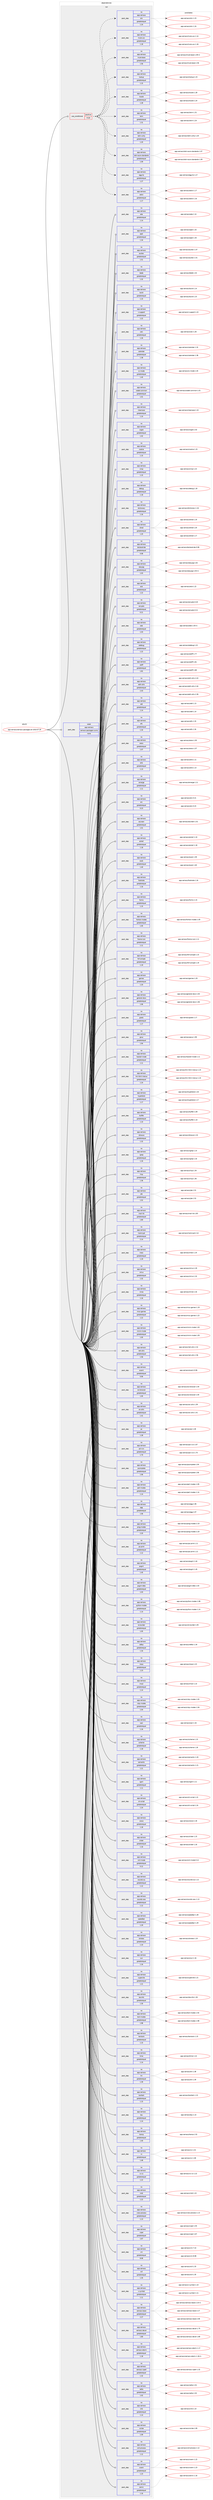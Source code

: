 digraph prolog {

# *************
# Graph options
# *************

newrank=true;
concentrate=true;
compound=true;
graph [rankdir=LR,fontname=Helvetica,fontsize=10,ranksep=1.5];#, ranksep=2.5, nodesep=0.2];
edge  [arrowhead=vee];
node  [fontname=Helvetica,fontsize=10];

# **********
# The ebuild
# **********

subgraph cluster_leftcol {
color=gray;
rank=same;
label=<<i>ebuild</i>>;
id [label="app-xemacs/xemacs-packages-all-2010.07.29", color=red, width=4, href="../app-xemacs/xemacs-packages-all-2010.07.29.svg"];
}

# ****************
# The dependencies
# ****************

subgraph cluster_midcol {
color=gray;
label=<<i>dependencies</i>>;
subgraph cluster_compile {
fillcolor="#eeeeee";
style=filled;
label=<<i>compile</i>>;
}
subgraph cluster_compileandrun {
fillcolor="#eeeeee";
style=filled;
label=<<i>compile and run</i>>;
}
subgraph cluster_run {
fillcolor="#eeeeee";
style=filled;
label=<<i>run</i>>;
subgraph cond15731 {
dependency64865 [label=<<TABLE BORDER="0" CELLBORDER="1" CELLSPACING="0" CELLPADDING="4"><TR><TD ROWSPAN="3" CELLPADDING="10">use_conditional</TD></TR><TR><TD>positive</TD></TR><TR><TD>mule</TD></TR></TABLE>>, shape=none, color=red];
subgraph pack47694 {
dependency64866 [label=<<TABLE BORDER="0" CELLBORDER="1" CELLSPACING="0" CELLPADDING="4" WIDTH="220"><TR><TD ROWSPAN="6" CELLPADDING="30">pack_dep</TD></TR><TR><TD WIDTH="110">no</TD></TR><TR><TD>app-xemacs</TD></TR><TR><TD>edict</TD></TR><TR><TD>greaterequal</TD></TR><TR><TD>1.17</TD></TR></TABLE>>, shape=none, color=blue];
}
dependency64865:e -> dependency64866:w [weight=20,style="dashed",arrowhead="vee"];
subgraph pack47695 {
dependency64867 [label=<<TABLE BORDER="0" CELLBORDER="1" CELLSPACING="0" CELLPADDING="4" WIDTH="220"><TR><TD ROWSPAN="6" CELLPADDING="30">pack_dep</TD></TR><TR><TD WIDTH="110">no</TD></TR><TR><TD>app-xemacs</TD></TR><TR><TD>egg-its</TD></TR><TR><TD>greaterequal</TD></TR><TR><TD>1.27</TD></TR></TABLE>>, shape=none, color=blue];
}
dependency64865:e -> dependency64867:w [weight=20,style="dashed",arrowhead="vee"];
subgraph pack47696 {
dependency64868 [label=<<TABLE BORDER="0" CELLBORDER="1" CELLSPACING="0" CELLPADDING="4" WIDTH="220"><TR><TD ROWSPAN="6" CELLPADDING="30">pack_dep</TD></TR><TR><TD WIDTH="110">no</TD></TR><TR><TD>app-xemacs</TD></TR><TR><TD>latin-euro-standards</TD></TR><TR><TD>greaterequal</TD></TR><TR><TD>1.09</TD></TR></TABLE>>, shape=none, color=blue];
}
dependency64865:e -> dependency64868:w [weight=20,style="dashed",arrowhead="vee"];
subgraph pack47697 {
dependency64869 [label=<<TABLE BORDER="0" CELLBORDER="1" CELLSPACING="0" CELLPADDING="4" WIDTH="220"><TR><TD ROWSPAN="6" CELLPADDING="30">pack_dep</TD></TR><TR><TD WIDTH="110">no</TD></TR><TR><TD>app-xemacs</TD></TR><TR><TD>latin-unity</TD></TR><TR><TD>greaterequal</TD></TR><TR><TD>1.20</TD></TR></TABLE>>, shape=none, color=blue];
}
dependency64865:e -> dependency64869:w [weight=20,style="dashed",arrowhead="vee"];
subgraph pack47698 {
dependency64870 [label=<<TABLE BORDER="0" CELLBORDER="1" CELLSPACING="0" CELLPADDING="4" WIDTH="220"><TR><TD ROWSPAN="6" CELLPADDING="30">pack_dep</TD></TR><TR><TD WIDTH="110">no</TD></TR><TR><TD>app-xemacs</TD></TR><TR><TD>leim</TD></TR><TR><TD>greaterequal</TD></TR><TR><TD>1.31</TD></TR></TABLE>>, shape=none, color=blue];
}
dependency64865:e -> dependency64870:w [weight=20,style="dashed",arrowhead="vee"];
subgraph pack47699 {
dependency64871 [label=<<TABLE BORDER="0" CELLBORDER="1" CELLSPACING="0" CELLPADDING="4" WIDTH="220"><TR><TD ROWSPAN="6" CELLPADDING="30">pack_dep</TD></TR><TR><TD WIDTH="110">no</TD></TR><TR><TD>app-xemacs</TD></TR><TR><TD>locale</TD></TR><TR><TD>greaterequal</TD></TR><TR><TD>1.28</TD></TR></TABLE>>, shape=none, color=blue];
}
dependency64865:e -> dependency64871:w [weight=20,style="dashed",arrowhead="vee"];
subgraph pack47700 {
dependency64872 [label=<<TABLE BORDER="0" CELLBORDER="1" CELLSPACING="0" CELLPADDING="4" WIDTH="220"><TR><TD ROWSPAN="6" CELLPADDING="30">pack_dep</TD></TR><TR><TD WIDTH="110">no</TD></TR><TR><TD>app-xemacs</TD></TR><TR><TD>lookup</TD></TR><TR><TD>greaterequal</TD></TR><TR><TD>1.15</TD></TR></TABLE>>, shape=none, color=blue];
}
dependency64865:e -> dependency64872:w [weight=20,style="dashed",arrowhead="vee"];
subgraph pack47701 {
dependency64873 [label=<<TABLE BORDER="0" CELLBORDER="1" CELLSPACING="0" CELLPADDING="4" WIDTH="220"><TR><TD ROWSPAN="6" CELLPADDING="30">pack_dep</TD></TR><TR><TD WIDTH="110">no</TD></TR><TR><TD>app-xemacs</TD></TR><TR><TD>mule-base</TD></TR><TR><TD>greaterequal</TD></TR><TR><TD>1.56</TD></TR></TABLE>>, shape=none, color=blue];
}
dependency64865:e -> dependency64873:w [weight=20,style="dashed",arrowhead="vee"];
subgraph pack47702 {
dependency64874 [label=<<TABLE BORDER="0" CELLBORDER="1" CELLSPACING="0" CELLPADDING="4" WIDTH="220"><TR><TD ROWSPAN="6" CELLPADDING="30">pack_dep</TD></TR><TR><TD WIDTH="110">no</TD></TR><TR><TD>app-xemacs</TD></TR><TR><TD>mule-ucs</TD></TR><TR><TD>greaterequal</TD></TR><TR><TD>1.18</TD></TR></TABLE>>, shape=none, color=blue];
}
dependency64865:e -> dependency64874:w [weight=20,style="dashed",arrowhead="vee"];
subgraph pack47703 {
dependency64875 [label=<<TABLE BORDER="0" CELLBORDER="1" CELLSPACING="0" CELLPADDING="4" WIDTH="220"><TR><TD ROWSPAN="6" CELLPADDING="30">pack_dep</TD></TR><TR><TD WIDTH="110">no</TD></TR><TR><TD>app-xemacs</TD></TR><TR><TD>skk</TD></TR><TR><TD>greaterequal</TD></TR><TR><TD>1.24</TD></TR></TABLE>>, shape=none, color=blue];
}
dependency64865:e -> dependency64875:w [weight=20,style="dashed",arrowhead="vee"];
}
id:e -> dependency64865:w [weight=20,style="solid",arrowhead="odot"];
subgraph pack47704 {
dependency64876 [label=<<TABLE BORDER="0" CELLBORDER="1" CELLSPACING="0" CELLPADDING="4" WIDTH="220"><TR><TD ROWSPAN="6" CELLPADDING="30">pack_dep</TD></TR><TR><TD WIDTH="110">no</TD></TR><TR><TD>app-xemacs</TD></TR><TR><TD>ada</TD></TR><TR><TD>greaterequal</TD></TR><TR><TD>1.14</TD></TR></TABLE>>, shape=none, color=blue];
}
id:e -> dependency64876:w [weight=20,style="solid",arrowhead="odot"];
subgraph pack47705 {
dependency64877 [label=<<TABLE BORDER="0" CELLBORDER="1" CELLSPACING="0" CELLPADDING="4" WIDTH="220"><TR><TD ROWSPAN="6" CELLPADDING="30">pack_dep</TD></TR><TR><TD WIDTH="110">no</TD></TR><TR><TD>app-xemacs</TD></TR><TR><TD>apel</TD></TR><TR><TD>greaterequal</TD></TR><TR><TD>1.34</TD></TR></TABLE>>, shape=none, color=blue];
}
id:e -> dependency64877:w [weight=20,style="solid",arrowhead="odot"];
subgraph pack47706 {
dependency64878 [label=<<TABLE BORDER="0" CELLBORDER="1" CELLSPACING="0" CELLPADDING="4" WIDTH="220"><TR><TD ROWSPAN="6" CELLPADDING="30">pack_dep</TD></TR><TR><TD WIDTH="110">no</TD></TR><TR><TD>app-xemacs</TD></TR><TR><TD>auctex</TD></TR><TR><TD>greaterequal</TD></TR><TR><TD>1.51</TD></TR></TABLE>>, shape=none, color=blue];
}
id:e -> dependency64878:w [weight=20,style="solid",arrowhead="odot"];
subgraph pack47707 {
dependency64879 [label=<<TABLE BORDER="0" CELLBORDER="1" CELLSPACING="0" CELLPADDING="4" WIDTH="220"><TR><TD ROWSPAN="6" CELLPADDING="30">pack_dep</TD></TR><TR><TD WIDTH="110">no</TD></TR><TR><TD>app-xemacs</TD></TR><TR><TD>bbdb</TD></TR><TR><TD>greaterequal</TD></TR><TR><TD>1.32</TD></TR></TABLE>>, shape=none, color=blue];
}
id:e -> dependency64879:w [weight=20,style="solid",arrowhead="odot"];
subgraph pack47708 {
dependency64880 [label=<<TABLE BORDER="0" CELLBORDER="1" CELLSPACING="0" CELLPADDING="4" WIDTH="220"><TR><TD ROWSPAN="6" CELLPADDING="30">pack_dep</TD></TR><TR><TD WIDTH="110">no</TD></TR><TR><TD>app-xemacs</TD></TR><TR><TD>build</TD></TR><TR><TD>greaterequal</TD></TR><TR><TD>1.15</TD></TR></TABLE>>, shape=none, color=blue];
}
id:e -> dependency64880:w [weight=20,style="solid",arrowhead="odot"];
subgraph pack47709 {
dependency64881 [label=<<TABLE BORDER="0" CELLBORDER="1" CELLSPACING="0" CELLPADDING="4" WIDTH="220"><TR><TD ROWSPAN="6" CELLPADDING="30">pack_dep</TD></TR><TR><TD WIDTH="110">no</TD></TR><TR><TD>app-xemacs</TD></TR><TR><TD>c-support</TD></TR><TR><TD>greaterequal</TD></TR><TR><TD>1.22</TD></TR></TABLE>>, shape=none, color=blue];
}
id:e -> dependency64881:w [weight=20,style="solid",arrowhead="odot"];
subgraph pack47710 {
dependency64882 [label=<<TABLE BORDER="0" CELLBORDER="1" CELLSPACING="0" CELLPADDING="4" WIDTH="220"><TR><TD ROWSPAN="6" CELLPADDING="30">pack_dep</TD></TR><TR><TD WIDTH="110">no</TD></TR><TR><TD>app-xemacs</TD></TR><TR><TD>calc</TD></TR><TR><TD>greaterequal</TD></TR><TR><TD>1.26</TD></TR></TABLE>>, shape=none, color=blue];
}
id:e -> dependency64882:w [weight=20,style="solid",arrowhead="odot"];
subgraph pack47711 {
dependency64883 [label=<<TABLE BORDER="0" CELLBORDER="1" CELLSPACING="0" CELLPADDING="4" WIDTH="220"><TR><TD ROWSPAN="6" CELLPADDING="30">pack_dep</TD></TR><TR><TD WIDTH="110">no</TD></TR><TR><TD>app-xemacs</TD></TR><TR><TD>calendar</TD></TR><TR><TD>greaterequal</TD></TR><TR><TD>1.38</TD></TR></TABLE>>, shape=none, color=blue];
}
id:e -> dependency64883:w [weight=20,style="solid",arrowhead="odot"];
subgraph pack47712 {
dependency64884 [label=<<TABLE BORDER="0" CELLBORDER="1" CELLSPACING="0" CELLPADDING="4" WIDTH="220"><TR><TD ROWSPAN="6" CELLPADDING="30">pack_dep</TD></TR><TR><TD WIDTH="110">no</TD></TR><TR><TD>app-xemacs</TD></TR><TR><TD>cc-mode</TD></TR><TR><TD>greaterequal</TD></TR><TR><TD>1.45</TD></TR></TABLE>>, shape=none, color=blue];
}
id:e -> dependency64884:w [weight=20,style="solid",arrowhead="odot"];
subgraph pack47713 {
dependency64885 [label=<<TABLE BORDER="0" CELLBORDER="1" CELLSPACING="0" CELLPADDING="4" WIDTH="220"><TR><TD ROWSPAN="6" CELLPADDING="30">pack_dep</TD></TR><TR><TD WIDTH="110">no</TD></TR><TR><TD>app-xemacs</TD></TR><TR><TD>cedet-common</TD></TR><TR><TD>greaterequal</TD></TR><TR><TD>1.01</TD></TR></TABLE>>, shape=none, color=blue];
}
id:e -> dependency64885:w [weight=20,style="solid",arrowhead="odot"];
subgraph pack47714 {
dependency64886 [label=<<TABLE BORDER="0" CELLBORDER="1" CELLSPACING="0" CELLPADDING="4" WIDTH="220"><TR><TD ROWSPAN="6" CELLPADDING="30">pack_dep</TD></TR><TR><TD WIDTH="110">no</TD></TR><TR><TD>app-xemacs</TD></TR><TR><TD>clearcase</TD></TR><TR><TD>greaterequal</TD></TR><TR><TD>1.10</TD></TR></TABLE>>, shape=none, color=blue];
}
id:e -> dependency64886:w [weight=20,style="solid",arrowhead="odot"];
subgraph pack47715 {
dependency64887 [label=<<TABLE BORDER="0" CELLBORDER="1" CELLSPACING="0" CELLPADDING="4" WIDTH="220"><TR><TD ROWSPAN="6" CELLPADDING="30">pack_dep</TD></TR><TR><TD WIDTH="110">no</TD></TR><TR><TD>app-xemacs</TD></TR><TR><TD>cogre</TD></TR><TR><TD>greaterequal</TD></TR><TR><TD>1.02</TD></TR></TABLE>>, shape=none, color=blue];
}
id:e -> dependency64887:w [weight=20,style="solid",arrowhead="odot"];
subgraph pack47716 {
dependency64888 [label=<<TABLE BORDER="0" CELLBORDER="1" CELLSPACING="0" CELLPADDING="4" WIDTH="220"><TR><TD ROWSPAN="6" CELLPADDING="30">pack_dep</TD></TR><TR><TD WIDTH="110">no</TD></TR><TR><TD>app-xemacs</TD></TR><TR><TD>cookie</TD></TR><TR><TD>greaterequal</TD></TR><TR><TD>1.15</TD></TR></TABLE>>, shape=none, color=blue];
}
id:e -> dependency64888:w [weight=20,style="solid",arrowhead="odot"];
subgraph pack47717 {
dependency64889 [label=<<TABLE BORDER="0" CELLBORDER="1" CELLSPACING="0" CELLPADDING="4" WIDTH="220"><TR><TD ROWSPAN="6" CELLPADDING="30">pack_dep</TD></TR><TR><TD WIDTH="110">no</TD></TR><TR><TD>app-xemacs</TD></TR><TR><TD>crisp</TD></TR><TR><TD>greaterequal</TD></TR><TR><TD>1.15</TD></TR></TABLE>>, shape=none, color=blue];
}
id:e -> dependency64889:w [weight=20,style="solid",arrowhead="odot"];
subgraph pack47718 {
dependency64890 [label=<<TABLE BORDER="0" CELLBORDER="1" CELLSPACING="0" CELLPADDING="4" WIDTH="220"><TR><TD ROWSPAN="6" CELLPADDING="30">pack_dep</TD></TR><TR><TD WIDTH="110">no</TD></TR><TR><TD>app-xemacs</TD></TR><TR><TD>debug</TD></TR><TR><TD>greaterequal</TD></TR><TR><TD>1.18</TD></TR></TABLE>>, shape=none, color=blue];
}
id:e -> dependency64890:w [weight=20,style="solid",arrowhead="odot"];
subgraph pack47719 {
dependency64891 [label=<<TABLE BORDER="0" CELLBORDER="1" CELLSPACING="0" CELLPADDING="4" WIDTH="220"><TR><TD ROWSPAN="6" CELLPADDING="30">pack_dep</TD></TR><TR><TD WIDTH="110">no</TD></TR><TR><TD>app-xemacs</TD></TR><TR><TD>dictionary</TD></TR><TR><TD>greaterequal</TD></TR><TR><TD>1.16</TD></TR></TABLE>>, shape=none, color=blue];
}
id:e -> dependency64891:w [weight=20,style="solid",arrowhead="odot"];
subgraph pack47720 {
dependency64892 [label=<<TABLE BORDER="0" CELLBORDER="1" CELLSPACING="0" CELLPADDING="4" WIDTH="220"><TR><TD ROWSPAN="6" CELLPADDING="30">pack_dep</TD></TR><TR><TD WIDTH="110">no</TD></TR><TR><TD>app-xemacs</TD></TR><TR><TD>dired</TD></TR><TR><TD>greaterequal</TD></TR><TR><TD>1.20</TD></TR></TABLE>>, shape=none, color=blue];
}
id:e -> dependency64892:w [weight=20,style="solid",arrowhead="odot"];
subgraph pack47721 {
dependency64893 [label=<<TABLE BORDER="0" CELLBORDER="1" CELLSPACING="0" CELLPADDING="4" WIDTH="220"><TR><TD ROWSPAN="6" CELLPADDING="30">pack_dep</TD></TR><TR><TD WIDTH="110">no</TD></TR><TR><TD>app-xemacs</TD></TR><TR><TD>docbookide</TD></TR><TR><TD>greaterequal</TD></TR><TR><TD>0.08</TD></TR></TABLE>>, shape=none, color=blue];
}
id:e -> dependency64893:w [weight=20,style="solid",arrowhead="odot"];
subgraph pack47722 {
dependency64894 [label=<<TABLE BORDER="0" CELLBORDER="1" CELLSPACING="0" CELLPADDING="4" WIDTH="220"><TR><TD ROWSPAN="6" CELLPADDING="30">pack_dep</TD></TR><TR><TD WIDTH="110">no</TD></TR><TR><TD>app-xemacs</TD></TR><TR><TD>easypg</TD></TR><TR><TD>greaterequal</TD></TR><TR><TD>1.03</TD></TR></TABLE>>, shape=none, color=blue];
}
id:e -> dependency64894:w [weight=20,style="solid",arrowhead="odot"];
subgraph pack47723 {
dependency64895 [label=<<TABLE BORDER="0" CELLBORDER="1" CELLSPACING="0" CELLPADDING="4" WIDTH="220"><TR><TD ROWSPAN="6" CELLPADDING="30">pack_dep</TD></TR><TR><TD WIDTH="110">no</TD></TR><TR><TD>app-xemacs</TD></TR><TR><TD>ecb</TD></TR><TR><TD>greaterequal</TD></TR><TR><TD>1.22</TD></TR></TABLE>>, shape=none, color=blue];
}
id:e -> dependency64895:w [weight=20,style="solid",arrowhead="odot"];
subgraph pack47724 {
dependency64896 [label=<<TABLE BORDER="0" CELLBORDER="1" CELLSPACING="0" CELLPADDING="4" WIDTH="220"><TR><TD ROWSPAN="6" CELLPADDING="30">pack_dep</TD></TR><TR><TD WIDTH="110">no</TD></TR><TR><TD>app-xemacs</TD></TR><TR><TD>ecrypto</TD></TR><TR><TD>greaterequal</TD></TR><TR><TD>0.21</TD></TR></TABLE>>, shape=none, color=blue];
}
id:e -> dependency64896:w [weight=20,style="solid",arrowhead="odot"];
subgraph pack47725 {
dependency64897 [label=<<TABLE BORDER="0" CELLBORDER="1" CELLSPACING="0" CELLPADDING="4" WIDTH="220"><TR><TD ROWSPAN="6" CELLPADDING="30">pack_dep</TD></TR><TR><TD WIDTH="110">no</TD></TR><TR><TD>app-xemacs</TD></TR><TR><TD>ede</TD></TR><TR><TD>greaterequal</TD></TR><TR><TD>1.03</TD></TR></TABLE>>, shape=none, color=blue];
}
id:e -> dependency64897:w [weight=20,style="solid",arrowhead="odot"];
subgraph pack47726 {
dependency64898 [label=<<TABLE BORDER="0" CELLBORDER="1" CELLSPACING="0" CELLPADDING="4" WIDTH="220"><TR><TD ROWSPAN="6" CELLPADDING="30">pack_dep</TD></TR><TR><TD WIDTH="110">no</TD></TR><TR><TD>app-xemacs</TD></TR><TR><TD>edebug</TD></TR><TR><TD>greaterequal</TD></TR><TR><TD>1.22</TD></TR></TABLE>>, shape=none, color=blue];
}
id:e -> dependency64898:w [weight=20,style="solid",arrowhead="odot"];
subgraph pack47727 {
dependency64899 [label=<<TABLE BORDER="0" CELLBORDER="1" CELLSPACING="0" CELLPADDING="4" WIDTH="220"><TR><TD ROWSPAN="6" CELLPADDING="30">pack_dep</TD></TR><TR><TD WIDTH="110">no</TD></TR><TR><TD>app-xemacs</TD></TR><TR><TD>ediff</TD></TR><TR><TD>greaterequal</TD></TR><TR><TD>1.81</TD></TR></TABLE>>, shape=none, color=blue];
}
id:e -> dependency64899:w [weight=20,style="solid",arrowhead="odot"];
subgraph pack47728 {
dependency64900 [label=<<TABLE BORDER="0" CELLBORDER="1" CELLSPACING="0" CELLPADDING="4" WIDTH="220"><TR><TD ROWSPAN="6" CELLPADDING="30">pack_dep</TD></TR><TR><TD WIDTH="110">no</TD></TR><TR><TD>app-xemacs</TD></TR><TR><TD>edit-utils</TD></TR><TR><TD>greaterequal</TD></TR><TR><TD>2.43</TD></TR></TABLE>>, shape=none, color=blue];
}
id:e -> dependency64900:w [weight=20,style="solid",arrowhead="odot"];
subgraph pack47729 {
dependency64901 [label=<<TABLE BORDER="0" CELLBORDER="1" CELLSPACING="0" CELLPADDING="4" WIDTH="220"><TR><TD ROWSPAN="6" CELLPADDING="30">pack_dep</TD></TR><TR><TD WIDTH="110">no</TD></TR><TR><TD>app-xemacs</TD></TR><TR><TD>edt</TD></TR><TR><TD>greaterequal</TD></TR><TR><TD>1.14</TD></TR></TABLE>>, shape=none, color=blue];
}
id:e -> dependency64901:w [weight=20,style="solid",arrowhead="odot"];
subgraph pack47730 {
dependency64902 [label=<<TABLE BORDER="0" CELLBORDER="1" CELLSPACING="0" CELLPADDING="4" WIDTH="220"><TR><TD ROWSPAN="6" CELLPADDING="30">pack_dep</TD></TR><TR><TD WIDTH="110">no</TD></TR><TR><TD>app-xemacs</TD></TR><TR><TD>efs</TD></TR><TR><TD>greaterequal</TD></TR><TR><TD>1.34</TD></TR></TABLE>>, shape=none, color=blue];
}
id:e -> dependency64902:w [weight=20,style="solid",arrowhead="odot"];
subgraph pack47731 {
dependency64903 [label=<<TABLE BORDER="0" CELLBORDER="1" CELLSPACING="0" CELLPADDING="4" WIDTH="220"><TR><TD ROWSPAN="6" CELLPADDING="30">pack_dep</TD></TR><TR><TD WIDTH="110">no</TD></TR><TR><TD>app-xemacs</TD></TR><TR><TD>eieio</TD></TR><TR><TD>greaterequal</TD></TR><TR><TD>1.07</TD></TR></TABLE>>, shape=none, color=blue];
}
id:e -> dependency64903:w [weight=20,style="solid",arrowhead="odot"];
subgraph pack47732 {
dependency64904 [label=<<TABLE BORDER="0" CELLBORDER="1" CELLSPACING="0" CELLPADDING="4" WIDTH="220"><TR><TD ROWSPAN="6" CELLPADDING="30">pack_dep</TD></TR><TR><TD WIDTH="110">no</TD></TR><TR><TD>app-xemacs</TD></TR><TR><TD>elib</TD></TR><TR><TD>greaterequal</TD></TR><TR><TD>1.13</TD></TR></TABLE>>, shape=none, color=blue];
}
id:e -> dependency64904:w [weight=20,style="solid",arrowhead="odot"];
subgraph pack47733 {
dependency64905 [label=<<TABLE BORDER="0" CELLBORDER="1" CELLSPACING="0" CELLPADDING="4" WIDTH="220"><TR><TD ROWSPAN="6" CELLPADDING="30">pack_dep</TD></TR><TR><TD WIDTH="110">no</TD></TR><TR><TD>app-xemacs</TD></TR><TR><TD>emerge</TD></TR><TR><TD>greaterequal</TD></TR><TR><TD>1.11</TD></TR></TABLE>>, shape=none, color=blue];
}
id:e -> dependency64905:w [weight=20,style="solid",arrowhead="odot"];
subgraph pack47734 {
dependency64906 [label=<<TABLE BORDER="0" CELLBORDER="1" CELLSPACING="0" CELLPADDING="4" WIDTH="220"><TR><TD ROWSPAN="6" CELLPADDING="30">pack_dep</TD></TR><TR><TD WIDTH="110">no</TD></TR><TR><TD>app-xemacs</TD></TR><TR><TD>erc</TD></TR><TR><TD>greaterequal</TD></TR><TR><TD>0.23</TD></TR></TABLE>>, shape=none, color=blue];
}
id:e -> dependency64906:w [weight=20,style="solid",arrowhead="odot"];
subgraph pack47735 {
dependency64907 [label=<<TABLE BORDER="0" CELLBORDER="1" CELLSPACING="0" CELLPADDING="4" WIDTH="220"><TR><TD ROWSPAN="6" CELLPADDING="30">pack_dep</TD></TR><TR><TD WIDTH="110">no</TD></TR><TR><TD>app-xemacs</TD></TR><TR><TD>escreen</TD></TR><TR><TD>greaterequal</TD></TR><TR><TD>1.01</TD></TR></TABLE>>, shape=none, color=blue];
}
id:e -> dependency64907:w [weight=20,style="solid",arrowhead="odot"];
subgraph pack47736 {
dependency64908 [label=<<TABLE BORDER="0" CELLBORDER="1" CELLSPACING="0" CELLPADDING="4" WIDTH="220"><TR><TD ROWSPAN="6" CELLPADDING="30">pack_dep</TD></TR><TR><TD WIDTH="110">no</TD></TR><TR><TD>app-xemacs</TD></TR><TR><TD>eshell</TD></TR><TR><TD>greaterequal</TD></TR><TR><TD>1.18</TD></TR></TABLE>>, shape=none, color=blue];
}
id:e -> dependency64908:w [weight=20,style="solid",arrowhead="odot"];
subgraph pack47737 {
dependency64909 [label=<<TABLE BORDER="0" CELLBORDER="1" CELLSPACING="0" CELLPADDING="4" WIDTH="220"><TR><TD ROWSPAN="6" CELLPADDING="30">pack_dep</TD></TR><TR><TD WIDTH="110">no</TD></TR><TR><TD>app-xemacs</TD></TR><TR><TD>eudc</TD></TR><TR><TD>greaterequal</TD></TR><TR><TD>1.40</TD></TR></TABLE>>, shape=none, color=blue];
}
id:e -> dependency64909:w [weight=20,style="solid",arrowhead="odot"];
subgraph pack47738 {
dependency64910 [label=<<TABLE BORDER="0" CELLBORDER="1" CELLSPACING="0" CELLPADDING="4" WIDTH="220"><TR><TD ROWSPAN="6" CELLPADDING="30">pack_dep</TD></TR><TR><TD WIDTH="110">no</TD></TR><TR><TD>app-xemacs</TD></TR><TR><TD>footnote</TD></TR><TR><TD>greaterequal</TD></TR><TR><TD>1.16</TD></TR></TABLE>>, shape=none, color=blue];
}
id:e -> dependency64910:w [weight=20,style="solid",arrowhead="odot"];
subgraph pack47739 {
dependency64911 [label=<<TABLE BORDER="0" CELLBORDER="1" CELLSPACING="0" CELLPADDING="4" WIDTH="220"><TR><TD ROWSPAN="6" CELLPADDING="30">pack_dep</TD></TR><TR><TD WIDTH="110">no</TD></TR><TR><TD>app-xemacs</TD></TR><TR><TD>forms</TD></TR><TR><TD>greaterequal</TD></TR><TR><TD>1.15</TD></TR></TABLE>>, shape=none, color=blue];
}
id:e -> dependency64911:w [weight=20,style="solid",arrowhead="odot"];
subgraph pack47740 {
dependency64912 [label=<<TABLE BORDER="0" CELLBORDER="1" CELLSPACING="0" CELLPADDING="4" WIDTH="220"><TR><TD ROWSPAN="6" CELLPADDING="30">pack_dep</TD></TR><TR><TD WIDTH="110">no</TD></TR><TR><TD>app-xemacs</TD></TR><TR><TD>fortran-modes</TD></TR><TR><TD>greaterequal</TD></TR><TR><TD>1.05</TD></TR></TABLE>>, shape=none, color=blue];
}
id:e -> dependency64912:w [weight=20,style="solid",arrowhead="odot"];
subgraph pack47741 {
dependency64913 [label=<<TABLE BORDER="0" CELLBORDER="1" CELLSPACING="0" CELLPADDING="4" WIDTH="220"><TR><TD ROWSPAN="6" CELLPADDING="30">pack_dep</TD></TR><TR><TD WIDTH="110">no</TD></TR><TR><TD>app-xemacs</TD></TR><TR><TD>frame-icon</TD></TR><TR><TD>greaterequal</TD></TR><TR><TD>1.11</TD></TR></TABLE>>, shape=none, color=blue];
}
id:e -> dependency64913:w [weight=20,style="solid",arrowhead="odot"];
subgraph pack47742 {
dependency64914 [label=<<TABLE BORDER="0" CELLBORDER="1" CELLSPACING="0" CELLPADDING="4" WIDTH="220"><TR><TD ROWSPAN="6" CELLPADDING="30">pack_dep</TD></TR><TR><TD WIDTH="110">no</TD></TR><TR><TD>app-xemacs</TD></TR><TR><TD>fsf-compat</TD></TR><TR><TD>greaterequal</TD></TR><TR><TD>1.19</TD></TR></TABLE>>, shape=none, color=blue];
}
id:e -> dependency64914:w [weight=20,style="solid",arrowhead="odot"];
subgraph pack47743 {
dependency64915 [label=<<TABLE BORDER="0" CELLBORDER="1" CELLSPACING="0" CELLPADDING="4" WIDTH="220"><TR><TD ROWSPAN="6" CELLPADDING="30">pack_dep</TD></TR><TR><TD WIDTH="110">no</TD></TR><TR><TD>app-xemacs</TD></TR><TR><TD>games</TD></TR><TR><TD>greaterequal</TD></TR><TR><TD>1.20</TD></TR></TABLE>>, shape=none, color=blue];
}
id:e -> dependency64915:w [weight=20,style="solid",arrowhead="odot"];
subgraph pack47744 {
dependency64916 [label=<<TABLE BORDER="0" CELLBORDER="1" CELLSPACING="0" CELLPADDING="4" WIDTH="220"><TR><TD ROWSPAN="6" CELLPADDING="30">pack_dep</TD></TR><TR><TD WIDTH="110">no</TD></TR><TR><TD>app-xemacs</TD></TR><TR><TD>general-docs</TD></TR><TR><TD>greaterequal</TD></TR><TR><TD>1.06</TD></TR></TABLE>>, shape=none, color=blue];
}
id:e -> dependency64916:w [weight=20,style="solid",arrowhead="odot"];
subgraph pack47745 {
dependency64917 [label=<<TABLE BORDER="0" CELLBORDER="1" CELLSPACING="0" CELLPADDING="4" WIDTH="220"><TR><TD ROWSPAN="6" CELLPADDING="30">pack_dep</TD></TR><TR><TD WIDTH="110">no</TD></TR><TR><TD>app-xemacs</TD></TR><TR><TD>gnats</TD></TR><TR><TD>greaterequal</TD></TR><TR><TD>1.17</TD></TR></TABLE>>, shape=none, color=blue];
}
id:e -> dependency64917:w [weight=20,style="solid",arrowhead="odot"];
subgraph pack47746 {
dependency64918 [label=<<TABLE BORDER="0" CELLBORDER="1" CELLSPACING="0" CELLPADDING="4" WIDTH="220"><TR><TD ROWSPAN="6" CELLPADDING="30">pack_dep</TD></TR><TR><TD WIDTH="110">no</TD></TR><TR><TD>app-xemacs</TD></TR><TR><TD>gnus</TD></TR><TR><TD>greaterequal</TD></TR><TR><TD>1.94</TD></TR></TABLE>>, shape=none, color=blue];
}
id:e -> dependency64918:w [weight=20,style="solid",arrowhead="odot"];
subgraph pack47747 {
dependency64919 [label=<<TABLE BORDER="0" CELLBORDER="1" CELLSPACING="0" CELLPADDING="4" WIDTH="220"><TR><TD ROWSPAN="6" CELLPADDING="30">pack_dep</TD></TR><TR><TD WIDTH="110">no</TD></TR><TR><TD>app-xemacs</TD></TR><TR><TD>haskell-mode</TD></TR><TR><TD>greaterequal</TD></TR><TR><TD>1.11</TD></TR></TABLE>>, shape=none, color=blue];
}
id:e -> dependency64919:w [weight=20,style="solid",arrowhead="odot"];
subgraph pack47748 {
dependency64920 [label=<<TABLE BORDER="0" CELLBORDER="1" CELLSPACING="0" CELLPADDING="4" WIDTH="220"><TR><TD ROWSPAN="6" CELLPADDING="30">pack_dep</TD></TR><TR><TD WIDTH="110">no</TD></TR><TR><TD>app-xemacs</TD></TR><TR><TD>hm-html-menus</TD></TR><TR><TD>greaterequal</TD></TR><TR><TD>1.24</TD></TR></TABLE>>, shape=none, color=blue];
}
id:e -> dependency64920:w [weight=20,style="solid",arrowhead="odot"];
subgraph pack47749 {
dependency64921 [label=<<TABLE BORDER="0" CELLBORDER="1" CELLSPACING="0" CELLPADDING="4" WIDTH="220"><TR><TD ROWSPAN="6" CELLPADDING="30">pack_dep</TD></TR><TR><TD WIDTH="110">no</TD></TR><TR><TD>app-xemacs</TD></TR><TR><TD>hyperbole</TD></TR><TR><TD>greaterequal</TD></TR><TR><TD>1.17</TD></TR></TABLE>>, shape=none, color=blue];
}
id:e -> dependency64921:w [weight=20,style="solid",arrowhead="odot"];
subgraph pack47750 {
dependency64922 [label=<<TABLE BORDER="0" CELLBORDER="1" CELLSPACING="0" CELLPADDING="4" WIDTH="220"><TR><TD ROWSPAN="6" CELLPADDING="30">pack_dep</TD></TR><TR><TD WIDTH="110">no</TD></TR><TR><TD>app-xemacs</TD></TR><TR><TD>ibuffer</TD></TR><TR><TD>greaterequal</TD></TR><TR><TD>1.10</TD></TR></TABLE>>, shape=none, color=blue];
}
id:e -> dependency64922:w [weight=20,style="solid",arrowhead="odot"];
subgraph pack47751 {
dependency64923 [label=<<TABLE BORDER="0" CELLBORDER="1" CELLSPACING="0" CELLPADDING="4" WIDTH="220"><TR><TD ROWSPAN="6" CELLPADDING="30">pack_dep</TD></TR><TR><TD WIDTH="110">no</TD></TR><TR><TD>app-xemacs</TD></TR><TR><TD>idlwave</TD></TR><TR><TD>greaterequal</TD></TR><TR><TD>1.32</TD></TR></TABLE>>, shape=none, color=blue];
}
id:e -> dependency64923:w [weight=20,style="solid",arrowhead="odot"];
subgraph pack47752 {
dependency64924 [label=<<TABLE BORDER="0" CELLBORDER="1" CELLSPACING="0" CELLPADDING="4" WIDTH="220"><TR><TD ROWSPAN="6" CELLPADDING="30">pack_dep</TD></TR><TR><TD WIDTH="110">no</TD></TR><TR><TD>app-xemacs</TD></TR><TR><TD>igrep</TD></TR><TR><TD>greaterequal</TD></TR><TR><TD>1.16</TD></TR></TABLE>>, shape=none, color=blue];
}
id:e -> dependency64924:w [weight=20,style="solid",arrowhead="odot"];
subgraph pack47753 {
dependency64925 [label=<<TABLE BORDER="0" CELLBORDER="1" CELLSPACING="0" CELLPADDING="4" WIDTH="220"><TR><TD ROWSPAN="6" CELLPADDING="30">pack_dep</TD></TR><TR><TD WIDTH="110">no</TD></TR><TR><TD>app-xemacs</TD></TR><TR><TD>ilisp</TD></TR><TR><TD>greaterequal</TD></TR><TR><TD>1.36</TD></TR></TABLE>>, shape=none, color=blue];
}
id:e -> dependency64925:w [weight=20,style="solid",arrowhead="odot"];
subgraph pack47754 {
dependency64926 [label=<<TABLE BORDER="0" CELLBORDER="1" CELLSPACING="0" CELLPADDING="4" WIDTH="220"><TR><TD ROWSPAN="6" CELLPADDING="30">pack_dep</TD></TR><TR><TD WIDTH="110">no</TD></TR><TR><TD>app-xemacs</TD></TR><TR><TD>jde</TD></TR><TR><TD>greaterequal</TD></TR><TR><TD>1.52</TD></TR></TABLE>>, shape=none, color=blue];
}
id:e -> dependency64926:w [weight=20,style="solid",arrowhead="odot"];
subgraph pack47755 {
dependency64927 [label=<<TABLE BORDER="0" CELLBORDER="1" CELLSPACING="0" CELLPADDING="4" WIDTH="220"><TR><TD ROWSPAN="6" CELLPADDING="30">pack_dep</TD></TR><TR><TD WIDTH="110">no</TD></TR><TR><TD>app-xemacs</TD></TR><TR><TD>mail-lib</TD></TR><TR><TD>greaterequal</TD></TR><TR><TD>1.80</TD></TR></TABLE>>, shape=none, color=blue];
}
id:e -> dependency64927:w [weight=20,style="solid",arrowhead="odot"];
subgraph pack47756 {
dependency64928 [label=<<TABLE BORDER="0" CELLBORDER="1" CELLSPACING="0" CELLPADDING="4" WIDTH="220"><TR><TD ROWSPAN="6" CELLPADDING="30">pack_dep</TD></TR><TR><TD WIDTH="110">no</TD></TR><TR><TD>app-xemacs</TD></TR><TR><TD>mailcrypt</TD></TR><TR><TD>greaterequal</TD></TR><TR><TD>2.14</TD></TR></TABLE>>, shape=none, color=blue];
}
id:e -> dependency64928:w [weight=20,style="solid",arrowhead="odot"];
subgraph pack47757 {
dependency64929 [label=<<TABLE BORDER="0" CELLBORDER="1" CELLSPACING="0" CELLPADDING="4" WIDTH="220"><TR><TD ROWSPAN="6" CELLPADDING="30">pack_dep</TD></TR><TR><TD WIDTH="110">no</TD></TR><TR><TD>app-xemacs</TD></TR><TR><TD>mew</TD></TR><TR><TD>greaterequal</TD></TR><TR><TD>1.19</TD></TR></TABLE>>, shape=none, color=blue];
}
id:e -> dependency64929:w [weight=20,style="solid",arrowhead="odot"];
subgraph pack47758 {
dependency64930 [label=<<TABLE BORDER="0" CELLBORDER="1" CELLSPACING="0" CELLPADDING="4" WIDTH="220"><TR><TD ROWSPAN="6" CELLPADDING="30">pack_dep</TD></TR><TR><TD WIDTH="110">no</TD></TR><TR><TD>app-xemacs</TD></TR><TR><TD>mh-e</TD></TR><TR><TD>greaterequal</TD></TR><TR><TD>1.32</TD></TR></TABLE>>, shape=none, color=blue];
}
id:e -> dependency64930:w [weight=20,style="solid",arrowhead="odot"];
subgraph pack47759 {
dependency64931 [label=<<TABLE BORDER="0" CELLBORDER="1" CELLSPACING="0" CELLPADDING="4" WIDTH="220"><TR><TD ROWSPAN="6" CELLPADDING="30">pack_dep</TD></TR><TR><TD WIDTH="110">no</TD></TR><TR><TD>app-xemacs</TD></TR><TR><TD>mine</TD></TR><TR><TD>greaterequal</TD></TR><TR><TD>1.16</TD></TR></TABLE>>, shape=none, color=blue];
}
id:e -> dependency64931:w [weight=20,style="solid",arrowhead="odot"];
subgraph pack47760 {
dependency64932 [label=<<TABLE BORDER="0" CELLBORDER="1" CELLSPACING="0" CELLPADDING="4" WIDTH="220"><TR><TD ROWSPAN="6" CELLPADDING="30">pack_dep</TD></TR><TR><TD WIDTH="110">no</TD></TR><TR><TD>app-xemacs</TD></TR><TR><TD>misc-games</TD></TR><TR><TD>greaterequal</TD></TR><TR><TD>1.22</TD></TR></TABLE>>, shape=none, color=blue];
}
id:e -> dependency64932:w [weight=20,style="solid",arrowhead="odot"];
subgraph pack47761 {
dependency64933 [label=<<TABLE BORDER="0" CELLBORDER="1" CELLSPACING="0" CELLPADDING="4" WIDTH="220"><TR><TD ROWSPAN="6" CELLPADDING="30">pack_dep</TD></TR><TR><TD WIDTH="110">no</TD></TR><TR><TD>app-xemacs</TD></TR><TR><TD>mmm-mode</TD></TR><TR><TD>greaterequal</TD></TR><TR><TD>1.05</TD></TR></TABLE>>, shape=none, color=blue];
}
id:e -> dependency64933:w [weight=20,style="solid",arrowhead="odot"];
subgraph pack47762 {
dependency64934 [label=<<TABLE BORDER="0" CELLBORDER="1" CELLSPACING="0" CELLPADDING="4" WIDTH="220"><TR><TD ROWSPAN="6" CELLPADDING="30">pack_dep</TD></TR><TR><TD WIDTH="110">no</TD></TR><TR><TD>app-xemacs</TD></TR><TR><TD>net-utils</TD></TR><TR><TD>greaterequal</TD></TR><TR><TD>1.56</TD></TR></TABLE>>, shape=none, color=blue];
}
id:e -> dependency64934:w [weight=20,style="solid",arrowhead="odot"];
subgraph pack47763 {
dependency64935 [label=<<TABLE BORDER="0" CELLBORDER="1" CELLSPACING="0" CELLPADDING="4" WIDTH="220"><TR><TD ROWSPAN="6" CELLPADDING="30">pack_dep</TD></TR><TR><TD WIDTH="110">no</TD></TR><TR><TD>app-xemacs</TD></TR><TR><TD>ocaml</TD></TR><TR><TD>greaterequal</TD></TR><TR><TD>0.06</TD></TR></TABLE>>, shape=none, color=blue];
}
id:e -> dependency64935:w [weight=20,style="solid",arrowhead="odot"];
subgraph pack47764 {
dependency64936 [label=<<TABLE BORDER="0" CELLBORDER="1" CELLSPACING="0" CELLPADDING="4" WIDTH="220"><TR><TD ROWSPAN="6" CELLPADDING="30">pack_dep</TD></TR><TR><TD WIDTH="110">no</TD></TR><TR><TD>app-xemacs</TD></TR><TR><TD>oo-browser</TD></TR><TR><TD>greaterequal</TD></TR><TR><TD>1.05</TD></TR></TABLE>>, shape=none, color=blue];
}
id:e -> dependency64936:w [weight=20,style="solid",arrowhead="odot"];
subgraph pack47765 {
dependency64937 [label=<<TABLE BORDER="0" CELLBORDER="1" CELLSPACING="0" CELLPADDING="4" WIDTH="220"><TR><TD ROWSPAN="6" CELLPADDING="30">pack_dep</TD></TR><TR><TD WIDTH="110">no</TD></TR><TR><TD>app-xemacs</TD></TR><TR><TD>os-utils</TD></TR><TR><TD>greaterequal</TD></TR><TR><TD>1.41</TD></TR></TABLE>>, shape=none, color=blue];
}
id:e -> dependency64937:w [weight=20,style="solid",arrowhead="odot"];
subgraph pack47766 {
dependency64938 [label=<<TABLE BORDER="0" CELLBORDER="1" CELLSPACING="0" CELLPADDING="4" WIDTH="220"><TR><TD ROWSPAN="6" CELLPADDING="30">pack_dep</TD></TR><TR><TD WIDTH="110">no</TD></TR><TR><TD>app-xemacs</TD></TR><TR><TD>pc</TD></TR><TR><TD>greaterequal</TD></TR><TR><TD>1.28</TD></TR></TABLE>>, shape=none, color=blue];
}
id:e -> dependency64938:w [weight=20,style="solid",arrowhead="odot"];
subgraph pack47767 {
dependency64939 [label=<<TABLE BORDER="0" CELLBORDER="1" CELLSPACING="0" CELLPADDING="4" WIDTH="220"><TR><TD ROWSPAN="6" CELLPADDING="30">pack_dep</TD></TR><TR><TD WIDTH="110">no</TD></TR><TR><TD>app-xemacs</TD></TR><TR><TD>pcl-cvs</TD></TR><TR><TD>greaterequal</TD></TR><TR><TD>1.70</TD></TR></TABLE>>, shape=none, color=blue];
}
id:e -> dependency64939:w [weight=20,style="solid",arrowhead="odot"];
subgraph pack47768 {
dependency64940 [label=<<TABLE BORDER="0" CELLBORDER="1" CELLSPACING="0" CELLPADDING="4" WIDTH="220"><TR><TD ROWSPAN="6" CELLPADDING="30">pack_dep</TD></TR><TR><TD WIDTH="110">no</TD></TR><TR><TD>app-xemacs</TD></TR><TR><TD>pcomplete</TD></TR><TR><TD>greaterequal</TD></TR><TR><TD>1.06</TD></TR></TABLE>>, shape=none, color=blue];
}
id:e -> dependency64940:w [weight=20,style="solid",arrowhead="odot"];
subgraph pack47769 {
dependency64941 [label=<<TABLE BORDER="0" CELLBORDER="1" CELLSPACING="0" CELLPADDING="4" WIDTH="220"><TR><TD ROWSPAN="6" CELLPADDING="30">pack_dep</TD></TR><TR><TD WIDTH="110">no</TD></TR><TR><TD>app-xemacs</TD></TR><TR><TD>perl-modes</TD></TR><TR><TD>greaterequal</TD></TR><TR><TD>1.14</TD></TR></TABLE>>, shape=none, color=blue];
}
id:e -> dependency64941:w [weight=20,style="solid",arrowhead="odot"];
subgraph pack47770 {
dependency64942 [label=<<TABLE BORDER="0" CELLBORDER="1" CELLSPACING="0" CELLPADDING="4" WIDTH="220"><TR><TD ROWSPAN="6" CELLPADDING="30">pack_dep</TD></TR><TR><TD WIDTH="110">no</TD></TR><TR><TD>app-xemacs</TD></TR><TR><TD>pgg</TD></TR><TR><TD>greaterequal</TD></TR><TR><TD>1.06</TD></TR></TABLE>>, shape=none, color=blue];
}
id:e -> dependency64942:w [weight=20,style="solid",arrowhead="odot"];
subgraph pack47771 {
dependency64943 [label=<<TABLE BORDER="0" CELLBORDER="1" CELLSPACING="0" CELLPADDING="4" WIDTH="220"><TR><TD ROWSPAN="6" CELLPADDING="30">pack_dep</TD></TR><TR><TD WIDTH="110">no</TD></TR><TR><TD>app-xemacs</TD></TR><TR><TD>prog-modes</TD></TR><TR><TD>greaterequal</TD></TR><TR><TD>2.20</TD></TR></TABLE>>, shape=none, color=blue];
}
id:e -> dependency64943:w [weight=20,style="solid",arrowhead="odot"];
subgraph pack47772 {
dependency64944 [label=<<TABLE BORDER="0" CELLBORDER="1" CELLSPACING="0" CELLPADDING="4" WIDTH="220"><TR><TD ROWSPAN="6" CELLPADDING="30">pack_dep</TD></TR><TR><TD WIDTH="110">no</TD></TR><TR><TD>app-xemacs</TD></TR><TR><TD>ps-print</TD></TR><TR><TD>greaterequal</TD></TR><TR><TD>1.12</TD></TR></TABLE>>, shape=none, color=blue];
}
id:e -> dependency64944:w [weight=20,style="solid",arrowhead="odot"];
subgraph pack47773 {
dependency64945 [label=<<TABLE BORDER="0" CELLBORDER="1" CELLSPACING="0" CELLPADDING="4" WIDTH="220"><TR><TD ROWSPAN="6" CELLPADDING="30">pack_dep</TD></TR><TR><TD WIDTH="110">no</TD></TR><TR><TD>app-xemacs</TD></TR><TR><TD>psgml</TD></TR><TR><TD>greaterequal</TD></TR><TR><TD>1.45</TD></TR></TABLE>>, shape=none, color=blue];
}
id:e -> dependency64945:w [weight=20,style="solid",arrowhead="odot"];
subgraph pack47774 {
dependency64946 [label=<<TABLE BORDER="0" CELLBORDER="1" CELLSPACING="0" CELLPADDING="4" WIDTH="220"><TR><TD ROWSPAN="6" CELLPADDING="30">pack_dep</TD></TR><TR><TD WIDTH="110">no</TD></TR><TR><TD>app-xemacs</TD></TR><TR><TD>psgml-dtds</TD></TR><TR><TD>greaterequal</TD></TR><TR><TD>1.03</TD></TR></TABLE>>, shape=none, color=blue];
}
id:e -> dependency64946:w [weight=20,style="solid",arrowhead="odot"];
subgraph pack47775 {
dependency64947 [label=<<TABLE BORDER="0" CELLBORDER="1" CELLSPACING="0" CELLPADDING="4" WIDTH="220"><TR><TD ROWSPAN="6" CELLPADDING="30">pack_dep</TD></TR><TR><TD WIDTH="110">no</TD></TR><TR><TD>app-xemacs</TD></TR><TR><TD>python-modes</TD></TR><TR><TD>greaterequal</TD></TR><TR><TD>1.14</TD></TR></TABLE>>, shape=none, color=blue];
}
id:e -> dependency64947:w [weight=20,style="solid",arrowhead="odot"];
subgraph pack47776 {
dependency64948 [label=<<TABLE BORDER="0" CELLBORDER="1" CELLSPACING="0" CELLPADDING="4" WIDTH="220"><TR><TD ROWSPAN="6" CELLPADDING="30">pack_dep</TD></TR><TR><TD WIDTH="110">no</TD></TR><TR><TD>app-xemacs</TD></TR><TR><TD>re-builder</TD></TR><TR><TD>greaterequal</TD></TR><TR><TD>1.05</TD></TR></TABLE>>, shape=none, color=blue];
}
id:e -> dependency64948:w [weight=20,style="solid",arrowhead="odot"];
subgraph pack47777 {
dependency64949 [label=<<TABLE BORDER="0" CELLBORDER="1" CELLSPACING="0" CELLPADDING="4" WIDTH="220"><TR><TD ROWSPAN="6" CELLPADDING="30">pack_dep</TD></TR><TR><TD WIDTH="110">no</TD></TR><TR><TD>app-xemacs</TD></TR><TR><TD>reftex</TD></TR><TR><TD>greaterequal</TD></TR><TR><TD>1.34</TD></TR></TABLE>>, shape=none, color=blue];
}
id:e -> dependency64949:w [weight=20,style="solid",arrowhead="odot"];
subgraph pack47778 {
dependency64950 [label=<<TABLE BORDER="0" CELLBORDER="1" CELLSPACING="0" CELLPADDING="4" WIDTH="220"><TR><TD ROWSPAN="6" CELLPADDING="30">pack_dep</TD></TR><TR><TD WIDTH="110">no</TD></TR><TR><TD>app-xemacs</TD></TR><TR><TD>riece</TD></TR><TR><TD>greaterequal</TD></TR><TR><TD>1.23</TD></TR></TABLE>>, shape=none, color=blue];
}
id:e -> dependency64950:w [weight=20,style="solid",arrowhead="odot"];
subgraph pack47779 {
dependency64951 [label=<<TABLE BORDER="0" CELLBORDER="1" CELLSPACING="0" CELLPADDING="4" WIDTH="220"><TR><TD ROWSPAN="6" CELLPADDING="30">pack_dep</TD></TR><TR><TD WIDTH="110">no</TD></TR><TR><TD>app-xemacs</TD></TR><TR><TD>rmail</TD></TR><TR><TD>greaterequal</TD></TR><TR><TD>1.14</TD></TR></TABLE>>, shape=none, color=blue];
}
id:e -> dependency64951:w [weight=20,style="solid",arrowhead="odot"];
subgraph pack47780 {
dependency64952 [label=<<TABLE BORDER="0" CELLBORDER="1" CELLSPACING="0" CELLPADDING="4" WIDTH="220"><TR><TD ROWSPAN="6" CELLPADDING="30">pack_dep</TD></TR><TR><TD WIDTH="110">no</TD></TR><TR><TD>app-xemacs</TD></TR><TR><TD>ruby-modes</TD></TR><TR><TD>greaterequal</TD></TR><TR><TD>1.04</TD></TR></TABLE>>, shape=none, color=blue];
}
id:e -> dependency64952:w [weight=20,style="solid",arrowhead="odot"];
subgraph pack47781 {
dependency64953 [label=<<TABLE BORDER="0" CELLBORDER="1" CELLSPACING="0" CELLPADDING="4" WIDTH="220"><TR><TD ROWSPAN="6" CELLPADDING="30">pack_dep</TD></TR><TR><TD WIDTH="110">no</TD></TR><TR><TD>app-xemacs</TD></TR><TR><TD>sasl</TD></TR><TR><TD>greaterequal</TD></TR><TR><TD>1.16</TD></TR></TABLE>>, shape=none, color=blue];
}
id:e -> dependency64953:w [weight=20,style="solid",arrowhead="odot"];
subgraph pack47782 {
dependency64954 [label=<<TABLE BORDER="0" CELLBORDER="1" CELLSPACING="0" CELLPADDING="4" WIDTH="220"><TR><TD ROWSPAN="6" CELLPADDING="30">pack_dep</TD></TR><TR><TD WIDTH="110">no</TD></TR><TR><TD>app-xemacs</TD></TR><TR><TD>scheme</TD></TR><TR><TD>greaterequal</TD></TR><TR><TD>1.18</TD></TR></TABLE>>, shape=none, color=blue];
}
id:e -> dependency64954:w [weight=20,style="solid",arrowhead="odot"];
subgraph pack47783 {
dependency64955 [label=<<TABLE BORDER="0" CELLBORDER="1" CELLSPACING="0" CELLPADDING="4" WIDTH="220"><TR><TD ROWSPAN="6" CELLPADDING="30">pack_dep</TD></TR><TR><TD WIDTH="110">no</TD></TR><TR><TD>app-xemacs</TD></TR><TR><TD>semantic</TD></TR><TR><TD>greaterequal</TD></TR><TR><TD>1.21</TD></TR></TABLE>>, shape=none, color=blue];
}
id:e -> dependency64955:w [weight=20,style="solid",arrowhead="odot"];
subgraph pack47784 {
dependency64956 [label=<<TABLE BORDER="0" CELLBORDER="1" CELLSPACING="0" CELLPADDING="4" WIDTH="220"><TR><TD ROWSPAN="6" CELLPADDING="30">pack_dep</TD></TR><TR><TD WIDTH="110">no</TD></TR><TR><TD>app-xemacs</TD></TR><TR><TD>sgml</TD></TR><TR><TD>greaterequal</TD></TR><TR><TD>1.11</TD></TR></TABLE>>, shape=none, color=blue];
}
id:e -> dependency64956:w [weight=20,style="solid",arrowhead="odot"];
subgraph pack47785 {
dependency64957 [label=<<TABLE BORDER="0" CELLBORDER="1" CELLSPACING="0" CELLPADDING="4" WIDTH="220"><TR><TD ROWSPAN="6" CELLPADDING="30">pack_dep</TD></TR><TR><TD WIDTH="110">no</TD></TR><TR><TD>app-xemacs</TD></TR><TR><TD>sh-script</TD></TR><TR><TD>greaterequal</TD></TR><TR><TD>1.24</TD></TR></TABLE>>, shape=none, color=blue];
}
id:e -> dependency64957:w [weight=20,style="solid",arrowhead="odot"];
subgraph pack47786 {
dependency64958 [label=<<TABLE BORDER="0" CELLBORDER="1" CELLSPACING="0" CELLPADDING="4" WIDTH="220"><TR><TD ROWSPAN="6" CELLPADDING="30">pack_dep</TD></TR><TR><TD WIDTH="110">no</TD></TR><TR><TD>app-xemacs</TD></TR><TR><TD>sieve</TD></TR><TR><TD>greaterequal</TD></TR><TR><TD>1.18</TD></TR></TABLE>>, shape=none, color=blue];
}
id:e -> dependency64958:w [weight=20,style="solid",arrowhead="odot"];
subgraph pack47787 {
dependency64959 [label=<<TABLE BORDER="0" CELLBORDER="1" CELLSPACING="0" CELLPADDING="4" WIDTH="220"><TR><TD ROWSPAN="6" CELLPADDING="30">pack_dep</TD></TR><TR><TD WIDTH="110">no</TD></TR><TR><TD>app-xemacs</TD></TR><TR><TD>slider</TD></TR><TR><TD>greaterequal</TD></TR><TR><TD>1.16</TD></TR></TABLE>>, shape=none, color=blue];
}
id:e -> dependency64959:w [weight=20,style="solid",arrowhead="odot"];
subgraph pack47788 {
dependency64960 [label=<<TABLE BORDER="0" CELLBORDER="1" CELLSPACING="0" CELLPADDING="4" WIDTH="220"><TR><TD ROWSPAN="6" CELLPADDING="30">pack_dep</TD></TR><TR><TD WIDTH="110">no</TD></TR><TR><TD>app-xemacs</TD></TR><TR><TD>sml-mode</TD></TR><TR><TD>greaterequal</TD></TR><TR><TD>0.12</TD></TR></TABLE>>, shape=none, color=blue];
}
id:e -> dependency64960:w [weight=20,style="solid",arrowhead="odot"];
subgraph pack47789 {
dependency64961 [label=<<TABLE BORDER="0" CELLBORDER="1" CELLSPACING="0" CELLPADDING="4" WIDTH="220"><TR><TD ROWSPAN="6" CELLPADDING="30">pack_dep</TD></TR><TR><TD WIDTH="110">no</TD></TR><TR><TD>app-xemacs</TD></TR><TR><TD>sounds-au</TD></TR><TR><TD>greaterequal</TD></TR><TR><TD>1.12</TD></TR></TABLE>>, shape=none, color=blue];
}
id:e -> dependency64961:w [weight=20,style="solid",arrowhead="odot"];
subgraph pack47790 {
dependency64962 [label=<<TABLE BORDER="0" CELLBORDER="1" CELLSPACING="0" CELLPADDING="4" WIDTH="220"><TR><TD ROWSPAN="6" CELLPADDING="30">pack_dep</TD></TR><TR><TD WIDTH="110">no</TD></TR><TR><TD>app-xemacs</TD></TR><TR><TD>sounds-wav</TD></TR><TR><TD>greaterequal</TD></TR><TR><TD>1.12</TD></TR></TABLE>>, shape=none, color=blue];
}
id:e -> dependency64962:w [weight=20,style="solid",arrowhead="odot"];
subgraph pack47791 {
dependency64963 [label=<<TABLE BORDER="0" CELLBORDER="1" CELLSPACING="0" CELLPADDING="4" WIDTH="220"><TR><TD ROWSPAN="6" CELLPADDING="30">pack_dep</TD></TR><TR><TD WIDTH="110">no</TD></TR><TR><TD>app-xemacs</TD></TR><TR><TD>speedbar</TD></TR><TR><TD>greaterequal</TD></TR><TR><TD>1.29</TD></TR></TABLE>>, shape=none, color=blue];
}
id:e -> dependency64963:w [weight=20,style="solid",arrowhead="odot"];
subgraph pack47792 {
dependency64964 [label=<<TABLE BORDER="0" CELLBORDER="1" CELLSPACING="0" CELLPADDING="4" WIDTH="220"><TR><TD ROWSPAN="6" CELLPADDING="30">pack_dep</TD></TR><TR><TD WIDTH="110">no</TD></TR><TR><TD>app-xemacs</TD></TR><TR><TD>strokes</TD></TR><TR><TD>greaterequal</TD></TR><TR><TD>1.10</TD></TR></TABLE>>, shape=none, color=blue];
}
id:e -> dependency64964:w [weight=20,style="solid",arrowhead="odot"];
subgraph pack47793 {
dependency64965 [label=<<TABLE BORDER="0" CELLBORDER="1" CELLSPACING="0" CELLPADDING="4" WIDTH="220"><TR><TD ROWSPAN="6" CELLPADDING="30">pack_dep</TD></TR><TR><TD WIDTH="110">no</TD></TR><TR><TD>app-xemacs</TD></TR><TR><TD>sun</TD></TR><TR><TD>greaterequal</TD></TR><TR><TD>1.16</TD></TR></TABLE>>, shape=none, color=blue];
}
id:e -> dependency64965:w [weight=20,style="solid",arrowhead="odot"];
subgraph pack47794 {
dependency64966 [label=<<TABLE BORDER="0" CELLBORDER="1" CELLSPACING="0" CELLPADDING="4" WIDTH="220"><TR><TD ROWSPAN="6" CELLPADDING="30">pack_dep</TD></TR><TR><TD WIDTH="110">no</TD></TR><TR><TD>app-xemacs</TD></TR><TR><TD>supercite</TD></TR><TR><TD>greaterequal</TD></TR><TR><TD>1.21</TD></TR></TABLE>>, shape=none, color=blue];
}
id:e -> dependency64966:w [weight=20,style="solid",arrowhead="odot"];
subgraph pack47795 {
dependency64967 [label=<<TABLE BORDER="0" CELLBORDER="1" CELLSPACING="0" CELLPADDING="4" WIDTH="220"><TR><TD ROWSPAN="6" CELLPADDING="30">pack_dep</TD></TR><TR><TD WIDTH="110">no</TD></TR><TR><TD>app-xemacs</TD></TR><TR><TD>texinfo</TD></TR><TR><TD>greaterequal</TD></TR><TR><TD>1.30</TD></TR></TABLE>>, shape=none, color=blue];
}
id:e -> dependency64967:w [weight=20,style="solid",arrowhead="odot"];
subgraph pack47796 {
dependency64968 [label=<<TABLE BORDER="0" CELLBORDER="1" CELLSPACING="0" CELLPADDING="4" WIDTH="220"><TR><TD ROWSPAN="6" CELLPADDING="30">pack_dep</TD></TR><TR><TD WIDTH="110">no</TD></TR><TR><TD>app-xemacs</TD></TR><TR><TD>text-modes</TD></TR><TR><TD>greaterequal</TD></TR><TR><TD>1.98</TD></TR></TABLE>>, shape=none, color=blue];
}
id:e -> dependency64968:w [weight=20,style="solid",arrowhead="odot"];
subgraph pack47797 {
dependency64969 [label=<<TABLE BORDER="0" CELLBORDER="1" CELLSPACING="0" CELLPADDING="4" WIDTH="220"><TR><TD ROWSPAN="6" CELLPADDING="30">pack_dep</TD></TR><TR><TD WIDTH="110">no</TD></TR><TR><TD>app-xemacs</TD></TR><TR><TD>textools</TD></TR><TR><TD>greaterequal</TD></TR><TR><TD>1.15</TD></TR></TABLE>>, shape=none, color=blue];
}
id:e -> dependency64969:w [weight=20,style="solid",arrowhead="odot"];
subgraph pack47798 {
dependency64970 [label=<<TABLE BORDER="0" CELLBORDER="1" CELLSPACING="0" CELLPADDING="4" WIDTH="220"><TR><TD ROWSPAN="6" CELLPADDING="30">pack_dep</TD></TR><TR><TD WIDTH="110">no</TD></TR><TR><TD>app-xemacs</TD></TR><TR><TD>time</TD></TR><TR><TD>greaterequal</TD></TR><TR><TD>1.14</TD></TR></TABLE>>, shape=none, color=blue];
}
id:e -> dependency64970:w [weight=20,style="solid",arrowhead="odot"];
subgraph pack47799 {
dependency64971 [label=<<TABLE BORDER="0" CELLBORDER="1" CELLSPACING="0" CELLPADDING="4" WIDTH="220"><TR><TD ROWSPAN="6" CELLPADDING="30">pack_dep</TD></TR><TR><TD WIDTH="110">no</TD></TR><TR><TD>app-xemacs</TD></TR><TR><TD>tm</TD></TR><TR><TD>greaterequal</TD></TR><TR><TD>1.39</TD></TR></TABLE>>, shape=none, color=blue];
}
id:e -> dependency64971:w [weight=20,style="solid",arrowhead="odot"];
subgraph pack47800 {
dependency64972 [label=<<TABLE BORDER="0" CELLBORDER="1" CELLSPACING="0" CELLPADDING="4" WIDTH="220"><TR><TD ROWSPAN="6" CELLPADDING="30">pack_dep</TD></TR><TR><TD WIDTH="110">no</TD></TR><TR><TD>app-xemacs</TD></TR><TR><TD>tooltalk</TD></TR><TR><TD>greaterequal</TD></TR><TR><TD>1.15</TD></TR></TABLE>>, shape=none, color=blue];
}
id:e -> dependency64972:w [weight=20,style="solid",arrowhead="odot"];
subgraph pack47801 {
dependency64973 [label=<<TABLE BORDER="0" CELLBORDER="1" CELLSPACING="0" CELLPADDING="4" WIDTH="220"><TR><TD ROWSPAN="6" CELLPADDING="30">pack_dep</TD></TR><TR><TD WIDTH="110">no</TD></TR><TR><TD>app-xemacs</TD></TR><TR><TD>tpu</TD></TR><TR><TD>greaterequal</TD></TR><TR><TD>1.14</TD></TR></TABLE>>, shape=none, color=blue];
}
id:e -> dependency64973:w [weight=20,style="solid",arrowhead="odot"];
subgraph pack47802 {
dependency64974 [label=<<TABLE BORDER="0" CELLBORDER="1" CELLSPACING="0" CELLPADDING="4" WIDTH="220"><TR><TD ROWSPAN="6" CELLPADDING="30">pack_dep</TD></TR><TR><TD WIDTH="110">no</TD></TR><TR><TD>app-xemacs</TD></TR><TR><TD>tramp</TD></TR><TR><TD>greaterequal</TD></TR><TR><TD>1.40</TD></TR></TABLE>>, shape=none, color=blue];
}
id:e -> dependency64974:w [weight=20,style="solid",arrowhead="odot"];
subgraph pack47803 {
dependency64975 [label=<<TABLE BORDER="0" CELLBORDER="1" CELLSPACING="0" CELLPADDING="4" WIDTH="220"><TR><TD ROWSPAN="6" CELLPADDING="30">pack_dep</TD></TR><TR><TD WIDTH="110">no</TD></TR><TR><TD>app-xemacs</TD></TR><TR><TD>vc</TD></TR><TR><TD>greaterequal</TD></TR><TR><TD>1.48</TD></TR></TABLE>>, shape=none, color=blue];
}
id:e -> dependency64975:w [weight=20,style="solid",arrowhead="odot"];
subgraph pack47804 {
dependency64976 [label=<<TABLE BORDER="0" CELLBORDER="1" CELLSPACING="0" CELLPADDING="4" WIDTH="220"><TR><TD ROWSPAN="6" CELLPADDING="30">pack_dep</TD></TR><TR><TD WIDTH="110">no</TD></TR><TR><TD>app-xemacs</TD></TR><TR><TD>vc-cc</TD></TR><TR><TD>greaterequal</TD></TR><TR><TD>1.22</TD></TR></TABLE>>, shape=none, color=blue];
}
id:e -> dependency64976:w [weight=20,style="solid",arrowhead="odot"];
subgraph pack47805 {
dependency64977 [label=<<TABLE BORDER="0" CELLBORDER="1" CELLSPACING="0" CELLPADDING="4" WIDTH="220"><TR><TD ROWSPAN="6" CELLPADDING="30">pack_dep</TD></TR><TR><TD WIDTH="110">no</TD></TR><TR><TD>app-xemacs</TD></TR><TR><TD>vhdl</TD></TR><TR><TD>greaterequal</TD></TR><TR><TD>1.22</TD></TR></TABLE>>, shape=none, color=blue];
}
id:e -> dependency64977:w [weight=20,style="solid",arrowhead="odot"];
subgraph pack47806 {
dependency64978 [label=<<TABLE BORDER="0" CELLBORDER="1" CELLSPACING="0" CELLPADDING="4" WIDTH="220"><TR><TD ROWSPAN="6" CELLPADDING="30">pack_dep</TD></TR><TR><TD WIDTH="110">no</TD></TR><TR><TD>app-xemacs</TD></TR><TR><TD>view-process</TD></TR><TR><TD>greaterequal</TD></TR><TR><TD>1.13</TD></TR></TABLE>>, shape=none, color=blue];
}
id:e -> dependency64978:w [weight=20,style="solid",arrowhead="odot"];
subgraph pack47807 {
dependency64979 [label=<<TABLE BORDER="0" CELLBORDER="1" CELLSPACING="0" CELLPADDING="4" WIDTH="220"><TR><TD ROWSPAN="6" CELLPADDING="30">pack_dep</TD></TR><TR><TD WIDTH="110">no</TD></TR><TR><TD>app-xemacs</TD></TR><TR><TD>viper</TD></TR><TR><TD>greaterequal</TD></TR><TR><TD>1.67</TD></TR></TABLE>>, shape=none, color=blue];
}
id:e -> dependency64979:w [weight=20,style="solid",arrowhead="odot"];
subgraph pack47808 {
dependency64980 [label=<<TABLE BORDER="0" CELLBORDER="1" CELLSPACING="0" CELLPADDING="4" WIDTH="220"><TR><TD ROWSPAN="6" CELLPADDING="30">pack_dep</TD></TR><TR><TD WIDTH="110">no</TD></TR><TR><TD>app-xemacs</TD></TR><TR><TD>vm</TD></TR><TR><TD>greaterequal</TD></TR><TR><TD>8.08</TD></TR></TABLE>>, shape=none, color=blue];
}
id:e -> dependency64980:w [weight=20,style="solid",arrowhead="odot"];
subgraph pack47809 {
dependency64981 [label=<<TABLE BORDER="0" CELLBORDER="1" CELLSPACING="0" CELLPADDING="4" WIDTH="220"><TR><TD ROWSPAN="6" CELLPADDING="30">pack_dep</TD></TR><TR><TD WIDTH="110">no</TD></TR><TR><TD>app-xemacs</TD></TR><TR><TD>w3</TD></TR><TR><TD>greaterequal</TD></TR><TR><TD>1.35</TD></TR></TABLE>>, shape=none, color=blue];
}
id:e -> dependency64981:w [weight=20,style="solid",arrowhead="odot"];
subgraph pack47810 {
dependency64982 [label=<<TABLE BORDER="0" CELLBORDER="1" CELLSPACING="0" CELLPADDING="4" WIDTH="220"><TR><TD ROWSPAN="6" CELLPADDING="30">pack_dep</TD></TR><TR><TD WIDTH="110">no</TD></TR><TR><TD>app-xemacs</TD></TR><TR><TD>x-symbol</TD></TR><TR><TD>greaterequal</TD></TR><TR><TD>1.11</TD></TR></TABLE>>, shape=none, color=blue];
}
id:e -> dependency64982:w [weight=20,style="solid",arrowhead="odot"];
subgraph pack47811 {
dependency64983 [label=<<TABLE BORDER="0" CELLBORDER="1" CELLSPACING="0" CELLPADDING="4" WIDTH="220"><TR><TD ROWSPAN="6" CELLPADDING="30">pack_dep</TD></TR><TR><TD WIDTH="110">no</TD></TR><TR><TD>app-xemacs</TD></TR><TR><TD>xemacs-base</TD></TR><TR><TD>greaterequal</TD></TR><TR><TD>2.27</TD></TR></TABLE>>, shape=none, color=blue];
}
id:e -> dependency64983:w [weight=20,style="solid",arrowhead="odot"];
subgraph pack47812 {
dependency64984 [label=<<TABLE BORDER="0" CELLBORDER="1" CELLSPACING="0" CELLPADDING="4" WIDTH="220"><TR><TD ROWSPAN="6" CELLPADDING="30">pack_dep</TD></TR><TR><TD WIDTH="110">no</TD></TR><TR><TD>app-xemacs</TD></TR><TR><TD>xemacs-devel</TD></TR><TR><TD>greaterequal</TD></TR><TR><TD>1.80</TD></TR></TABLE>>, shape=none, color=blue];
}
id:e -> dependency64984:w [weight=20,style="solid",arrowhead="odot"];
subgraph pack47813 {
dependency64985 [label=<<TABLE BORDER="0" CELLBORDER="1" CELLSPACING="0" CELLPADDING="4" WIDTH="220"><TR><TD ROWSPAN="6" CELLPADDING="30">pack_dep</TD></TR><TR><TD WIDTH="110">no</TD></TR><TR><TD>app-xemacs</TD></TR><TR><TD>xemacs-eterm</TD></TR><TR><TD>greaterequal</TD></TR><TR><TD>1.18</TD></TR></TABLE>>, shape=none, color=blue];
}
id:e -> dependency64985:w [weight=20,style="solid",arrowhead="odot"];
subgraph pack47814 {
dependency64986 [label=<<TABLE BORDER="0" CELLBORDER="1" CELLSPACING="0" CELLPADDING="4" WIDTH="220"><TR><TD ROWSPAN="6" CELLPADDING="30">pack_dep</TD></TR><TR><TD WIDTH="110">no</TD></TR><TR><TD>app-xemacs</TD></TR><TR><TD>xemacs-ispell</TD></TR><TR><TD>greaterequal</TD></TR><TR><TD>1.32</TD></TR></TABLE>>, shape=none, color=blue];
}
id:e -> dependency64986:w [weight=20,style="solid",arrowhead="odot"];
subgraph pack47815 {
dependency64987 [label=<<TABLE BORDER="0" CELLBORDER="1" CELLSPACING="0" CELLPADDING="4" WIDTH="220"><TR><TD ROWSPAN="6" CELLPADDING="30">pack_dep</TD></TR><TR><TD WIDTH="110">no</TD></TR><TR><TD>app-xemacs</TD></TR><TR><TD>xetla</TD></TR><TR><TD>greaterequal</TD></TR><TR><TD>1.02</TD></TR></TABLE>>, shape=none, color=blue];
}
id:e -> dependency64987:w [weight=20,style="solid",arrowhead="odot"];
subgraph pack47816 {
dependency64988 [label=<<TABLE BORDER="0" CELLBORDER="1" CELLSPACING="0" CELLPADDING="4" WIDTH="220"><TR><TD ROWSPAN="6" CELLPADDING="30">pack_dep</TD></TR><TR><TD WIDTH="110">no</TD></TR><TR><TD>app-xemacs</TD></TR><TR><TD>xlib</TD></TR><TR><TD>greaterequal</TD></TR><TR><TD>1.14</TD></TR></TABLE>>, shape=none, color=blue];
}
id:e -> dependency64988:w [weight=20,style="solid",arrowhead="odot"];
subgraph pack47817 {
dependency64989 [label=<<TABLE BORDER="0" CELLBORDER="1" CELLSPACING="0" CELLPADDING="4" WIDTH="220"><TR><TD ROWSPAN="6" CELLPADDING="30">pack_dep</TD></TR><TR><TD WIDTH="110">no</TD></TR><TR><TD>app-xemacs</TD></TR><TR><TD>xslide</TD></TR><TR><TD>greaterequal</TD></TR><TR><TD>1.09</TD></TR></TABLE>>, shape=none, color=blue];
}
id:e -> dependency64989:w [weight=20,style="solid",arrowhead="odot"];
subgraph pack47818 {
dependency64990 [label=<<TABLE BORDER="0" CELLBORDER="1" CELLSPACING="0" CELLPADDING="4" WIDTH="220"><TR><TD ROWSPAN="6" CELLPADDING="30">pack_dep</TD></TR><TR><TD WIDTH="110">no</TD></TR><TR><TD>app-xemacs</TD></TR><TR><TD>xslt-process</TD></TR><TR><TD>greaterequal</TD></TR><TR><TD>1.12</TD></TR></TABLE>>, shape=none, color=blue];
}
id:e -> dependency64990:w [weight=20,style="solid",arrowhead="odot"];
subgraph pack47819 {
dependency64991 [label=<<TABLE BORDER="0" CELLBORDER="1" CELLSPACING="0" CELLPADDING="4" WIDTH="220"><TR><TD ROWSPAN="6" CELLPADDING="30">pack_dep</TD></TR><TR><TD WIDTH="110">no</TD></TR><TR><TD>app-xemacs</TD></TR><TR><TD>xwem</TD></TR><TR><TD>greaterequal</TD></TR><TR><TD>1.23</TD></TR></TABLE>>, shape=none, color=blue];
}
id:e -> dependency64991:w [weight=20,style="solid",arrowhead="odot"];
subgraph pack47820 {
dependency64992 [label=<<TABLE BORDER="0" CELLBORDER="1" CELLSPACING="0" CELLPADDING="4" WIDTH="220"><TR><TD ROWSPAN="6" CELLPADDING="30">pack_dep</TD></TR><TR><TD WIDTH="110">no</TD></TR><TR><TD>app-xemacs</TD></TR><TR><TD>zenirc</TD></TR><TR><TD>greaterequal</TD></TR><TR><TD>1.16</TD></TR></TABLE>>, shape=none, color=blue];
}
id:e -> dependency64992:w [weight=20,style="solid",arrowhead="odot"];
subgraph pack47821 {
dependency64993 [label=<<TABLE BORDER="0" CELLBORDER="1" CELLSPACING="0" CELLPADDING="4" WIDTH="220"><TR><TD ROWSPAN="6" CELLPADDING="30">pack_dep</TD></TR><TR><TD WIDTH="110">weak</TD></TR><TR><TD>app-xemacs</TD></TR><TR><TD>xemacs-packages-sumo</TD></TR><TR><TD>none</TD></TR><TR><TD></TD></TR></TABLE>>, shape=none, color=blue];
}
id:e -> dependency64993:w [weight=20,style="solid",arrowhead="odot"];
}
}

# **************
# The candidates
# **************

subgraph cluster_choices {
rank=same;
color=gray;
label=<<i>candidates</i>>;

subgraph choice47694 {
color=black;
nodesep=1;
choice9711211245120101109979911547101100105991164549464954 [label="app-xemacs/edict-1.16", color=red, width=4,href="../app-xemacs/edict-1.16.svg"];
choice9711211245120101109979911547101100105991164549464955 [label="app-xemacs/edict-1.17", color=red, width=4,href="../app-xemacs/edict-1.17.svg"];
dependency64866:e -> choice9711211245120101109979911547101100105991164549464954:w [style=dotted,weight="100"];
dependency64866:e -> choice9711211245120101109979911547101100105991164549464955:w [style=dotted,weight="100"];
}
subgraph choice47695 {
color=black;
nodesep=1;
choice9711211245120101109979911547101103103451051161154549465055 [label="app-xemacs/egg-its-1.27", color=red, width=4,href="../app-xemacs/egg-its-1.27.svg"];
dependency64867:e -> choice9711211245120101109979911547101103103451051161154549465055:w [style=dotted,weight="100"];
}
subgraph choice47696 {
color=black;
nodesep=1;
choice971121124512010110997991154710897116105110451011171141114511511697110100971141001154549464855 [label="app-xemacs/latin-euro-standards-1.07", color=red, width=4,href="../app-xemacs/latin-euro-standards-1.07.svg"];
choice971121124512010110997991154710897116105110451011171141114511511697110100971141001154549464857 [label="app-xemacs/latin-euro-standards-1.09", color=red, width=4,href="../app-xemacs/latin-euro-standards-1.09.svg"];
dependency64868:e -> choice971121124512010110997991154710897116105110451011171141114511511697110100971141001154549464855:w [style=dotted,weight="100"];
dependency64868:e -> choice971121124512010110997991154710897116105110451011171141114511511697110100971141001154549464857:w [style=dotted,weight="100"];
}
subgraph choice47697 {
color=black;
nodesep=1;
choice971121124512010110997991154710897116105110451171101051161214549465048 [label="app-xemacs/latin-unity-1.20", color=red, width=4,href="../app-xemacs/latin-unity-1.20.svg"];
dependency64869:e -> choice971121124512010110997991154710897116105110451171101051161214549465048:w [style=dotted,weight="100"];
}
subgraph choice47698 {
color=black;
nodesep=1;
choice97112112451201011099799115471081011051094549465052 [label="app-xemacs/leim-1.24", color=red, width=4,href="../app-xemacs/leim-1.24.svg"];
choice97112112451201011099799115471081011051094549465149 [label="app-xemacs/leim-1.31", color=red, width=4,href="../app-xemacs/leim-1.31.svg"];
dependency64870:e -> choice97112112451201011099799115471081011051094549465052:w [style=dotted,weight="100"];
dependency64870:e -> choice97112112451201011099799115471081011051094549465149:w [style=dotted,weight="100"];
}
subgraph choice47699 {
color=black;
nodesep=1;
choice971121124512010110997991154710811199971081014549465052 [label="app-xemacs/locale-1.24", color=red, width=4,href="../app-xemacs/locale-1.24.svg"];
choice971121124512010110997991154710811199971081014549465056 [label="app-xemacs/locale-1.28", color=red, width=4,href="../app-xemacs/locale-1.28.svg"];
dependency64871:e -> choice971121124512010110997991154710811199971081014549465052:w [style=dotted,weight="100"];
dependency64871:e -> choice971121124512010110997991154710811199971081014549465056:w [style=dotted,weight="100"];
}
subgraph choice47700 {
color=black;
nodesep=1;
choice97112112451201011099799115471081111111071171124549464953 [label="app-xemacs/lookup-1.15", color=red, width=4,href="../app-xemacs/lookup-1.15.svg"];
dependency64872:e -> choice97112112451201011099799115471081111111071171124549464953:w [style=dotted,weight="100"];
}
subgraph choice47701 {
color=black;
nodesep=1;
choice971121124512010110997991154710911710810145989711510145494652574511449 [label="app-xemacs/mule-base-1.49-r1", color=red, width=4,href="../app-xemacs/mule-base-1.49-r1.svg"];
choice97112112451201011099799115471091171081014598971151014549465354 [label="app-xemacs/mule-base-1.56", color=red, width=4,href="../app-xemacs/mule-base-1.56.svg"];
dependency64873:e -> choice971121124512010110997991154710911710810145989711510145494652574511449:w [style=dotted,weight="100"];
dependency64873:e -> choice97112112451201011099799115471091171081014598971151014549465354:w [style=dotted,weight="100"];
}
subgraph choice47702 {
color=black;
nodesep=1;
choice971121124512010110997991154710911710810145117991154549464952 [label="app-xemacs/mule-ucs-1.14", color=red, width=4,href="../app-xemacs/mule-ucs-1.14.svg"];
choice971121124512010110997991154710911710810145117991154549464956 [label="app-xemacs/mule-ucs-1.18", color=red, width=4,href="../app-xemacs/mule-ucs-1.18.svg"];
dependency64874:e -> choice971121124512010110997991154710911710810145117991154549464952:w [style=dotted,weight="100"];
dependency64874:e -> choice971121124512010110997991154710911710810145117991154549464956:w [style=dotted,weight="100"];
}
subgraph choice47703 {
color=black;
nodesep=1;
choice97112112451201011099799115471151071074549465051 [label="app-xemacs/skk-1.23", color=red, width=4,href="../app-xemacs/skk-1.23.svg"];
choice97112112451201011099799115471151071074549465052 [label="app-xemacs/skk-1.24", color=red, width=4,href="../app-xemacs/skk-1.24.svg"];
dependency64875:e -> choice97112112451201011099799115471151071074549465051:w [style=dotted,weight="100"];
dependency64875:e -> choice97112112451201011099799115471151071074549465052:w [style=dotted,weight="100"];
}
subgraph choice47704 {
color=black;
nodesep=1;
choice971121124512010110997991154797100974549464952 [label="app-xemacs/ada-1.14", color=red, width=4,href="../app-xemacs/ada-1.14.svg"];
dependency64876:e -> choice971121124512010110997991154797100974549464952:w [style=dotted,weight="100"];
}
subgraph choice47705 {
color=black;
nodesep=1;
choice9711211245120101109979911547971121011084549465150 [label="app-xemacs/apel-1.32", color=red, width=4,href="../app-xemacs/apel-1.32.svg"];
choice9711211245120101109979911547971121011084549465152 [label="app-xemacs/apel-1.34", color=red, width=4,href="../app-xemacs/apel-1.34.svg"];
dependency64877:e -> choice9711211245120101109979911547971121011084549465150:w [style=dotted,weight="100"];
dependency64877:e -> choice9711211245120101109979911547971121011084549465152:w [style=dotted,weight="100"];
}
subgraph choice47706 {
color=black;
nodesep=1;
choice971121124512010110997991154797117991161011204549465255 [label="app-xemacs/auctex-1.47", color=red, width=4,href="../app-xemacs/auctex-1.47.svg"];
choice971121124512010110997991154797117991161011204549465349 [label="app-xemacs/auctex-1.51", color=red, width=4,href="../app-xemacs/auctex-1.51.svg"];
dependency64878:e -> choice971121124512010110997991154797117991161011204549465255:w [style=dotted,weight="100"];
dependency64878:e -> choice971121124512010110997991154797117991161011204549465349:w [style=dotted,weight="100"];
}
subgraph choice47707 {
color=black;
nodesep=1;
choice97112112451201011099799115479898100984549465150 [label="app-xemacs/bbdb-1.32", color=red, width=4,href="../app-xemacs/bbdb-1.32.svg"];
dependency64879:e -> choice97112112451201011099799115479898100984549465150:w [style=dotted,weight="100"];
}
subgraph choice47708 {
color=black;
nodesep=1;
choice9711211245120101109979911547981171051081004549464952 [label="app-xemacs/build-1.14", color=red, width=4,href="../app-xemacs/build-1.14.svg"];
choice9711211245120101109979911547981171051081004549464953 [label="app-xemacs/build-1.15", color=red, width=4,href="../app-xemacs/build-1.15.svg"];
dependency64880:e -> choice9711211245120101109979911547981171051081004549464952:w [style=dotted,weight="100"];
dependency64880:e -> choice9711211245120101109979911547981171051081004549464953:w [style=dotted,weight="100"];
}
subgraph choice47709 {
color=black;
nodesep=1;
choice971121124512010110997991154799451151171121121111141164549465050 [label="app-xemacs/c-support-1.22", color=red, width=4,href="../app-xemacs/c-support-1.22.svg"];
dependency64881:e -> choice971121124512010110997991154799451151171121121111141164549465050:w [style=dotted,weight="100"];
}
subgraph choice47710 {
color=black;
nodesep=1;
choice97112112451201011099799115479997108994549465054 [label="app-xemacs/calc-1.26", color=red, width=4,href="../app-xemacs/calc-1.26.svg"];
dependency64882:e -> choice97112112451201011099799115479997108994549465054:w [style=dotted,weight="100"];
}
subgraph choice47711 {
color=black;
nodesep=1;
choice97112112451201011099799115479997108101110100971144549465150 [label="app-xemacs/calendar-1.32", color=red, width=4,href="../app-xemacs/calendar-1.32.svg"];
choice97112112451201011099799115479997108101110100971144549465156 [label="app-xemacs/calendar-1.38", color=red, width=4,href="../app-xemacs/calendar-1.38.svg"];
dependency64883:e -> choice97112112451201011099799115479997108101110100971144549465150:w [style=dotted,weight="100"];
dependency64883:e -> choice97112112451201011099799115479997108101110100971144549465156:w [style=dotted,weight="100"];
}
subgraph choice47712 {
color=black;
nodesep=1;
choice97112112451201011099799115479999451091111001014549465253 [label="app-xemacs/cc-mode-1.45", color=red, width=4,href="../app-xemacs/cc-mode-1.45.svg"];
dependency64884:e -> choice97112112451201011099799115479999451091111001014549465253:w [style=dotted,weight="100"];
}
subgraph choice47713 {
color=black;
nodesep=1;
choice97112112451201011099799115479910110010111645991111091091111104549464849 [label="app-xemacs/cedet-common-1.01", color=red, width=4,href="../app-xemacs/cedet-common-1.01.svg"];
dependency64885:e -> choice97112112451201011099799115479910110010111645991111091091111104549464849:w [style=dotted,weight="100"];
}
subgraph choice47714 {
color=black;
nodesep=1;
choice9711211245120101109979911547991081019711499971151014549464948 [label="app-xemacs/clearcase-1.10", color=red, width=4,href="../app-xemacs/clearcase-1.10.svg"];
dependency64886:e -> choice9711211245120101109979911547991081019711499971151014549464948:w [style=dotted,weight="100"];
}
subgraph choice47715 {
color=black;
nodesep=1;
choice9711211245120101109979911547991111031141014549464850 [label="app-xemacs/cogre-1.02", color=red, width=4,href="../app-xemacs/cogre-1.02.svg"];
dependency64887:e -> choice9711211245120101109979911547991111031141014549464850:w [style=dotted,weight="100"];
}
subgraph choice47716 {
color=black;
nodesep=1;
choice9711211245120101109979911547991111111071051014549464953 [label="app-xemacs/cookie-1.15", color=red, width=4,href="../app-xemacs/cookie-1.15.svg"];
dependency64888:e -> choice9711211245120101109979911547991111111071051014549464953:w [style=dotted,weight="100"];
}
subgraph choice47717 {
color=black;
nodesep=1;
choice9711211245120101109979911547991141051151124549464953 [label="app-xemacs/crisp-1.15", color=red, width=4,href="../app-xemacs/crisp-1.15.svg"];
dependency64889:e -> choice9711211245120101109979911547991141051151124549464953:w [style=dotted,weight="100"];
}
subgraph choice47718 {
color=black;
nodesep=1;
choice9711211245120101109979911547100101981171034549464956 [label="app-xemacs/debug-1.18", color=red, width=4,href="../app-xemacs/debug-1.18.svg"];
dependency64890:e -> choice9711211245120101109979911547100101981171034549464956:w [style=dotted,weight="100"];
}
subgraph choice47719 {
color=black;
nodesep=1;
choice971121124512010110997991154710010599116105111110971141214549464954 [label="app-xemacs/dictionary-1.16", color=red, width=4,href="../app-xemacs/dictionary-1.16.svg"];
dependency64891:e -> choice971121124512010110997991154710010599116105111110971141214549464954:w [style=dotted,weight="100"];
}
subgraph choice47720 {
color=black;
nodesep=1;
choice97112112451201011099799115471001051141011004549464955 [label="app-xemacs/dired-1.17", color=red, width=4,href="../app-xemacs/dired-1.17.svg"];
choice97112112451201011099799115471001051141011004549464957 [label="app-xemacs/dired-1.19", color=red, width=4,href="../app-xemacs/dired-1.19.svg"];
choice97112112451201011099799115471001051141011004549465048 [label="app-xemacs/dired-1.20", color=red, width=4,href="../app-xemacs/dired-1.20.svg"];
dependency64892:e -> choice97112112451201011099799115471001051141011004549464955:w [style=dotted,weight="100"];
dependency64892:e -> choice97112112451201011099799115471001051141011004549464957:w [style=dotted,weight="100"];
dependency64892:e -> choice97112112451201011099799115471001051141011004549465048:w [style=dotted,weight="100"];
}
subgraph choice47721 {
color=black;
nodesep=1;
choice971121124512010110997991154710011199981111111071051001014548464856 [label="app-xemacs/docbookide-0.08", color=red, width=4,href="../app-xemacs/docbookide-0.08.svg"];
dependency64893:e -> choice971121124512010110997991154710011199981111111071051001014548464856:w [style=dotted,weight="100"];
}
subgraph choice47722 {
color=black;
nodesep=1;
choice9711211245120101109979911547101971151211121034549464850 [label="app-xemacs/easypg-1.02", color=red, width=4,href="../app-xemacs/easypg-1.02.svg"];
choice97112112451201011099799115471019711512111210345494648514511449 [label="app-xemacs/easypg-1.03-r1", color=red, width=4,href="../app-xemacs/easypg-1.03-r1.svg"];
dependency64894:e -> choice9711211245120101109979911547101971151211121034549464850:w [style=dotted,weight="100"];
dependency64894:e -> choice97112112451201011099799115471019711512111210345494648514511449:w [style=dotted,weight="100"];
}
subgraph choice47723 {
color=black;
nodesep=1;
choice971121124512010110997991154710199984549465050 [label="app-xemacs/ecb-1.22", color=red, width=4,href="../app-xemacs/ecb-1.22.svg"];
dependency64895:e -> choice971121124512010110997991154710199984549465050:w [style=dotted,weight="100"];
}
subgraph choice47724 {
color=black;
nodesep=1;
choice9711211245120101109979911547101991141211121161114548465048 [label="app-xemacs/ecrypto-0.20", color=red, width=4,href="../app-xemacs/ecrypto-0.20.svg"];
choice9711211245120101109979911547101991141211121161114548465049 [label="app-xemacs/ecrypto-0.21", color=red, width=4,href="../app-xemacs/ecrypto-0.21.svg"];
dependency64896:e -> choice9711211245120101109979911547101991141211121161114548465048:w [style=dotted,weight="100"];
dependency64896:e -> choice9711211245120101109979911547101991141211121161114548465049:w [style=dotted,weight="100"];
}
subgraph choice47725 {
color=black;
nodesep=1;
choice971121124512010110997991154710110010145494648514511449 [label="app-xemacs/ede-1.03-r1", color=red, width=4,href="../app-xemacs/ede-1.03-r1.svg"];
dependency64897:e -> choice971121124512010110997991154710110010145494648514511449:w [style=dotted,weight="100"];
}
subgraph choice47726 {
color=black;
nodesep=1;
choice9711211245120101109979911547101100101981171034549465050 [label="app-xemacs/edebug-1.22", color=red, width=4,href="../app-xemacs/edebug-1.22.svg"];
dependency64898:e -> choice9711211245120101109979911547101100101981171034549465050:w [style=dotted,weight="100"];
}
subgraph choice47727 {
color=black;
nodesep=1;
choice97112112451201011099799115471011001051021024549465456 [label="app-xemacs/ediff-1.68", color=red, width=4,href="../app-xemacs/ediff-1.68.svg"];
choice97112112451201011099799115471011001051021024549465555 [label="app-xemacs/ediff-1.77", color=red, width=4,href="../app-xemacs/ediff-1.77.svg"];
choice97112112451201011099799115471011001051021024549465649 [label="app-xemacs/ediff-1.81", color=red, width=4,href="../app-xemacs/ediff-1.81.svg"];
dependency64899:e -> choice97112112451201011099799115471011001051021024549465456:w [style=dotted,weight="100"];
dependency64899:e -> choice97112112451201011099799115471011001051021024549465555:w [style=dotted,weight="100"];
dependency64899:e -> choice97112112451201011099799115471011001051021024549465649:w [style=dotted,weight="100"];
}
subgraph choice47728 {
color=black;
nodesep=1;
choice9711211245120101109979911547101100105116451171161051081154550465157 [label="app-xemacs/edit-utils-2.39", color=red, width=4,href="../app-xemacs/edit-utils-2.39.svg"];
choice9711211245120101109979911547101100105116451171161051081154550465251 [label="app-xemacs/edit-utils-2.43", color=red, width=4,href="../app-xemacs/edit-utils-2.43.svg"];
choice9711211245120101109979911547101100105116451171161051081154550465252 [label="app-xemacs/edit-utils-2.44", color=red, width=4,href="../app-xemacs/edit-utils-2.44.svg"];
dependency64900:e -> choice9711211245120101109979911547101100105116451171161051081154550465157:w [style=dotted,weight="100"];
dependency64900:e -> choice9711211245120101109979911547101100105116451171161051081154550465251:w [style=dotted,weight="100"];
dependency64900:e -> choice9711211245120101109979911547101100105116451171161051081154550465252:w [style=dotted,weight="100"];
}
subgraph choice47729 {
color=black;
nodesep=1;
choice97112112451201011099799115471011001164549464951 [label="app-xemacs/edt-1.13", color=red, width=4,href="../app-xemacs/edt-1.13.svg"];
choice97112112451201011099799115471011001164549464952 [label="app-xemacs/edt-1.14", color=red, width=4,href="../app-xemacs/edt-1.14.svg"];
dependency64901:e -> choice97112112451201011099799115471011001164549464951:w [style=dotted,weight="100"];
dependency64901:e -> choice97112112451201011099799115471011001164549464952:w [style=dotted,weight="100"];
}
subgraph choice47730 {
color=black;
nodesep=1;
choice97112112451201011099799115471011021154549465151 [label="app-xemacs/efs-1.33", color=red, width=4,href="../app-xemacs/efs-1.33.svg"];
choice97112112451201011099799115471011021154549465152 [label="app-xemacs/efs-1.34", color=red, width=4,href="../app-xemacs/efs-1.34.svg"];
dependency64902:e -> choice97112112451201011099799115471011021154549465151:w [style=dotted,weight="100"];
dependency64902:e -> choice97112112451201011099799115471011021154549465152:w [style=dotted,weight="100"];
}
subgraph choice47731 {
color=black;
nodesep=1;
choice97112112451201011099799115471011051011051114549464853 [label="app-xemacs/eieio-1.05", color=red, width=4,href="../app-xemacs/eieio-1.05.svg"];
choice97112112451201011099799115471011051011051114549464855 [label="app-xemacs/eieio-1.07", color=red, width=4,href="../app-xemacs/eieio-1.07.svg"];
dependency64903:e -> choice97112112451201011099799115471011051011051114549464853:w [style=dotted,weight="100"];
dependency64903:e -> choice97112112451201011099799115471011051011051114549464855:w [style=dotted,weight="100"];
}
subgraph choice47732 {
color=black;
nodesep=1;
choice9711211245120101109979911547101108105984549464949 [label="app-xemacs/elib-1.11", color=red, width=4,href="../app-xemacs/elib-1.11.svg"];
choice9711211245120101109979911547101108105984549464951 [label="app-xemacs/elib-1.13", color=red, width=4,href="../app-xemacs/elib-1.13.svg"];
dependency64904:e -> choice9711211245120101109979911547101108105984549464949:w [style=dotted,weight="100"];
dependency64904:e -> choice9711211245120101109979911547101108105984549464951:w [style=dotted,weight="100"];
}
subgraph choice47733 {
color=black;
nodesep=1;
choice97112112451201011099799115471011091011141031014549464949 [label="app-xemacs/emerge-1.11", color=red, width=4,href="../app-xemacs/emerge-1.11.svg"];
dependency64905:e -> choice97112112451201011099799115471011091011141031014549464949:w [style=dotted,weight="100"];
}
subgraph choice47734 {
color=black;
nodesep=1;
choice9711211245120101109979911547101114994548465049 [label="app-xemacs/erc-0.21", color=red, width=4,href="../app-xemacs/erc-0.21.svg"];
choice9711211245120101109979911547101114994548465051 [label="app-xemacs/erc-0.23", color=red, width=4,href="../app-xemacs/erc-0.23.svg"];
dependency64906:e -> choice9711211245120101109979911547101114994548465049:w [style=dotted,weight="100"];
dependency64906:e -> choice9711211245120101109979911547101114994548465051:w [style=dotted,weight="100"];
}
subgraph choice47735 {
color=black;
nodesep=1;
choice9711211245120101109979911547101115991141011011104549464849 [label="app-xemacs/escreen-1.01", color=red, width=4,href="../app-xemacs/escreen-1.01.svg"];
dependency64907:e -> choice9711211245120101109979911547101115991141011011104549464849:w [style=dotted,weight="100"];
}
subgraph choice47736 {
color=black;
nodesep=1;
choice97112112451201011099799115471011151041011081084549464948 [label="app-xemacs/eshell-1.10", color=red, width=4,href="../app-xemacs/eshell-1.10.svg"];
choice97112112451201011099799115471011151041011081084549464956 [label="app-xemacs/eshell-1.18", color=red, width=4,href="../app-xemacs/eshell-1.18.svg"];
dependency64908:e -> choice97112112451201011099799115471011151041011081084549464948:w [style=dotted,weight="100"];
dependency64908:e -> choice97112112451201011099799115471011151041011081084549464956:w [style=dotted,weight="100"];
}
subgraph choice47737 {
color=black;
nodesep=1;
choice9711211245120101109979911547101117100994549465157 [label="app-xemacs/eudc-1.39", color=red, width=4,href="../app-xemacs/eudc-1.39.svg"];
choice9711211245120101109979911547101117100994549465248 [label="app-xemacs/eudc-1.40", color=red, width=4,href="../app-xemacs/eudc-1.40.svg"];
dependency64909:e -> choice9711211245120101109979911547101117100994549465157:w [style=dotted,weight="100"];
dependency64909:e -> choice9711211245120101109979911547101117100994549465248:w [style=dotted,weight="100"];
}
subgraph choice47738 {
color=black;
nodesep=1;
choice97112112451201011099799115471021111111161101111161014549464954 [label="app-xemacs/footnote-1.16", color=red, width=4,href="../app-xemacs/footnote-1.16.svg"];
dependency64910:e -> choice97112112451201011099799115471021111111161101111161014549464954:w [style=dotted,weight="100"];
}
subgraph choice47739 {
color=black;
nodesep=1;
choice97112112451201011099799115471021111141091154549464953 [label="app-xemacs/forms-1.15", color=red, width=4,href="../app-xemacs/forms-1.15.svg"];
dependency64911:e -> choice97112112451201011099799115471021111141091154549464953:w [style=dotted,weight="100"];
}
subgraph choice47740 {
color=black;
nodesep=1;
choice971121124512010110997991154710211111411611497110451091111001011154549464853 [label="app-xemacs/fortran-modes-1.05", color=red, width=4,href="../app-xemacs/fortran-modes-1.05.svg"];
dependency64912:e -> choice971121124512010110997991154710211111411611497110451091111001011154549464853:w [style=dotted,weight="100"];
}
subgraph choice47741 {
color=black;
nodesep=1;
choice97112112451201011099799115471021149710910145105991111104549464949 [label="app-xemacs/frame-icon-1.11", color=red, width=4,href="../app-xemacs/frame-icon-1.11.svg"];
dependency64913:e -> choice97112112451201011099799115471021149710910145105991111104549464949:w [style=dotted,weight="100"];
}
subgraph choice47742 {
color=black;
nodesep=1;
choice97112112451201011099799115471021151024599111109112971164549464953 [label="app-xemacs/fsf-compat-1.15", color=red, width=4,href="../app-xemacs/fsf-compat-1.15.svg"];
choice97112112451201011099799115471021151024599111109112971164549464957 [label="app-xemacs/fsf-compat-1.19", color=red, width=4,href="../app-xemacs/fsf-compat-1.19.svg"];
dependency64914:e -> choice97112112451201011099799115471021151024599111109112971164549464953:w [style=dotted,weight="100"];
dependency64914:e -> choice97112112451201011099799115471021151024599111109112971164549464957:w [style=dotted,weight="100"];
}
subgraph choice47743 {
color=black;
nodesep=1;
choice9711211245120101109979911547103971091011154549465048 [label="app-xemacs/games-1.20", color=red, width=4,href="../app-xemacs/games-1.20.svg"];
dependency64915:e -> choice9711211245120101109979911547103971091011154549465048:w [style=dotted,weight="100"];
}
subgraph choice47744 {
color=black;
nodesep=1;
choice97112112451201011099799115471031011101011149710845100111991154549464852 [label="app-xemacs/general-docs-1.04", color=red, width=4,href="../app-xemacs/general-docs-1.04.svg"];
choice97112112451201011099799115471031011101011149710845100111991154549464854 [label="app-xemacs/general-docs-1.06", color=red, width=4,href="../app-xemacs/general-docs-1.06.svg"];
dependency64916:e -> choice97112112451201011099799115471031011101011149710845100111991154549464852:w [style=dotted,weight="100"];
dependency64916:e -> choice97112112451201011099799115471031011101011149710845100111991154549464854:w [style=dotted,weight="100"];
}
subgraph choice47745 {
color=black;
nodesep=1;
choice9711211245120101109979911547103110971161154549464955 [label="app-xemacs/gnats-1.17", color=red, width=4,href="../app-xemacs/gnats-1.17.svg"];
dependency64917:e -> choice9711211245120101109979911547103110971161154549464955:w [style=dotted,weight="100"];
}
subgraph choice47746 {
color=black;
nodesep=1;
choice97112112451201011099799115471031101171154549465757 [label="app-xemacs/gnus-1.99", color=red, width=4,href="../app-xemacs/gnus-1.99.svg"];
dependency64918:e -> choice97112112451201011099799115471031101171154549465757:w [style=dotted,weight="100"];
}
subgraph choice47747 {
color=black;
nodesep=1;
choice971121124512010110997991154710497115107101108108451091111001014549464949 [label="app-xemacs/haskell-mode-1.11", color=red, width=4,href="../app-xemacs/haskell-mode-1.11.svg"];
dependency64919:e -> choice971121124512010110997991154710497115107101108108451091111001014549464949:w [style=dotted,weight="100"];
}
subgraph choice47748 {
color=black;
nodesep=1;
choice971121124512010110997991154710410945104116109108451091011101171154549465051 [label="app-xemacs/hm-html-menus-1.23", color=red, width=4,href="../app-xemacs/hm-html-menus-1.23.svg"];
choice971121124512010110997991154710410945104116109108451091011101171154549465052 [label="app-xemacs/hm-html-menus-1.24", color=red, width=4,href="../app-xemacs/hm-html-menus-1.24.svg"];
dependency64920:e -> choice971121124512010110997991154710410945104116109108451091011101171154549465051:w [style=dotted,weight="100"];
dependency64920:e -> choice971121124512010110997991154710410945104116109108451091011101171154549465052:w [style=dotted,weight="100"];
}
subgraph choice47749 {
color=black;
nodesep=1;
choice9711211245120101109979911547104121112101114981111081014549464954 [label="app-xemacs/hyperbole-1.16", color=red, width=4,href="../app-xemacs/hyperbole-1.16.svg"];
choice9711211245120101109979911547104121112101114981111081014549464955 [label="app-xemacs/hyperbole-1.17", color=red, width=4,href="../app-xemacs/hyperbole-1.17.svg"];
dependency64921:e -> choice9711211245120101109979911547104121112101114981111081014549464954:w [style=dotted,weight="100"];
dependency64921:e -> choice9711211245120101109979911547104121112101114981111081014549464955:w [style=dotted,weight="100"];
}
subgraph choice47750 {
color=black;
nodesep=1;
choice9711211245120101109979911547105981171021021011144549464857 [label="app-xemacs/ibuffer-1.09", color=red, width=4,href="../app-xemacs/ibuffer-1.09.svg"];
choice9711211245120101109979911547105981171021021011144549464948 [label="app-xemacs/ibuffer-1.10", color=red, width=4,href="../app-xemacs/ibuffer-1.10.svg"];
dependency64922:e -> choice9711211245120101109979911547105981171021021011144549464857:w [style=dotted,weight="100"];
dependency64922:e -> choice9711211245120101109979911547105981171021021011144549464948:w [style=dotted,weight="100"];
}
subgraph choice47751 {
color=black;
nodesep=1;
choice9711211245120101109979911547105100108119971181014549465150 [label="app-xemacs/idlwave-1.32", color=red, width=4,href="../app-xemacs/idlwave-1.32.svg"];
dependency64923:e -> choice9711211245120101109979911547105100108119971181014549465150:w [style=dotted,weight="100"];
}
subgraph choice47752 {
color=black;
nodesep=1;
choice97112112451201011099799115471051031141011124549464952 [label="app-xemacs/igrep-1.14", color=red, width=4,href="../app-xemacs/igrep-1.14.svg"];
choice97112112451201011099799115471051031141011124549464954 [label="app-xemacs/igrep-1.16", color=red, width=4,href="../app-xemacs/igrep-1.16.svg"];
dependency64924:e -> choice97112112451201011099799115471051031141011124549464952:w [style=dotted,weight="100"];
dependency64924:e -> choice97112112451201011099799115471051031141011124549464954:w [style=dotted,weight="100"];
}
subgraph choice47753 {
color=black;
nodesep=1;
choice97112112451201011099799115471051081051151124549465152 [label="app-xemacs/ilisp-1.34", color=red, width=4,href="../app-xemacs/ilisp-1.34.svg"];
choice97112112451201011099799115471051081051151124549465154 [label="app-xemacs/ilisp-1.36", color=red, width=4,href="../app-xemacs/ilisp-1.36.svg"];
dependency64925:e -> choice97112112451201011099799115471051081051151124549465152:w [style=dotted,weight="100"];
dependency64925:e -> choice97112112451201011099799115471051081051151124549465154:w [style=dotted,weight="100"];
}
subgraph choice47754 {
color=black;
nodesep=1;
choice97112112451201011099799115471061001014549465349 [label="app-xemacs/jde-1.51", color=red, width=4,href="../app-xemacs/jde-1.51.svg"];
choice97112112451201011099799115471061001014549465350 [label="app-xemacs/jde-1.52", color=red, width=4,href="../app-xemacs/jde-1.52.svg"];
dependency64926:e -> choice97112112451201011099799115471061001014549465349:w [style=dotted,weight="100"];
dependency64926:e -> choice97112112451201011099799115471061001014549465350:w [style=dotted,weight="100"];
}
subgraph choice47755 {
color=black;
nodesep=1;
choice97112112451201011099799115471099710510845108105984549465651 [label="app-xemacs/mail-lib-1.83", color=red, width=4,href="../app-xemacs/mail-lib-1.83.svg"];
dependency64927:e -> choice97112112451201011099799115471099710510845108105984549465651:w [style=dotted,weight="100"];
}
subgraph choice47756 {
color=black;
nodesep=1;
choice971121124512010110997991154710997105108991141211121164550464952 [label="app-xemacs/mailcrypt-2.14", color=red, width=4,href="../app-xemacs/mailcrypt-2.14.svg"];
dependency64928:e -> choice971121124512010110997991154710997105108991141211121164550464952:w [style=dotted,weight="100"];
}
subgraph choice47757 {
color=black;
nodesep=1;
choice97112112451201011099799115471091011194549464957 [label="app-xemacs/mew-1.19", color=red, width=4,href="../app-xemacs/mew-1.19.svg"];
dependency64929:e -> choice97112112451201011099799115471091011194549464957:w [style=dotted,weight="100"];
}
subgraph choice47758 {
color=black;
nodesep=1;
choice9711211245120101109979911547109104451014549465057 [label="app-xemacs/mh-e-1.29", color=red, width=4,href="../app-xemacs/mh-e-1.29.svg"];
choice9711211245120101109979911547109104451014549465150 [label="app-xemacs/mh-e-1.32", color=red, width=4,href="../app-xemacs/mh-e-1.32.svg"];
dependency64930:e -> choice9711211245120101109979911547109104451014549465057:w [style=dotted,weight="100"];
dependency64930:e -> choice9711211245120101109979911547109104451014549465150:w [style=dotted,weight="100"];
}
subgraph choice47759 {
color=black;
nodesep=1;
choice97112112451201011099799115471091051101014549464954 [label="app-xemacs/mine-1.16", color=red, width=4,href="../app-xemacs/mine-1.16.svg"];
dependency64931:e -> choice97112112451201011099799115471091051101014549464954:w [style=dotted,weight="100"];
}
subgraph choice47760 {
color=black;
nodesep=1;
choice97112112451201011099799115471091051159945103971091011154549464957 [label="app-xemacs/misc-games-1.19", color=red, width=4,href="../app-xemacs/misc-games-1.19.svg"];
choice97112112451201011099799115471091051159945103971091011154549465050 [label="app-xemacs/misc-games-1.22", color=red, width=4,href="../app-xemacs/misc-games-1.22.svg"];
dependency64932:e -> choice97112112451201011099799115471091051159945103971091011154549464957:w [style=dotted,weight="100"];
dependency64932:e -> choice97112112451201011099799115471091051159945103971091011154549465050:w [style=dotted,weight="100"];
}
subgraph choice47761 {
color=black;
nodesep=1;
choice9711211245120101109979911547109109109451091111001014549464850 [label="app-xemacs/mmm-mode-1.02", color=red, width=4,href="../app-xemacs/mmm-mode-1.02.svg"];
choice9711211245120101109979911547109109109451091111001014549464853 [label="app-xemacs/mmm-mode-1.05", color=red, width=4,href="../app-xemacs/mmm-mode-1.05.svg"];
dependency64933:e -> choice9711211245120101109979911547109109109451091111001014549464850:w [style=dotted,weight="100"];
dependency64933:e -> choice9711211245120101109979911547109109109451091111001014549464853:w [style=dotted,weight="100"];
}
subgraph choice47762 {
color=black;
nodesep=1;
choice9711211245120101109979911547110101116451171161051081154549465350 [label="app-xemacs/net-utils-1.52", color=red, width=4,href="../app-xemacs/net-utils-1.52.svg"];
choice9711211245120101109979911547110101116451171161051081154549465354 [label="app-xemacs/net-utils-1.56", color=red, width=4,href="../app-xemacs/net-utils-1.56.svg"];
dependency64934:e -> choice9711211245120101109979911547110101116451171161051081154549465350:w [style=dotted,weight="100"];
dependency64934:e -> choice9711211245120101109979911547110101116451171161051081154549465354:w [style=dotted,weight="100"];
}
subgraph choice47763 {
color=black;
nodesep=1;
choice971121124512010110997991154711199971091084548464854 [label="app-xemacs/ocaml-0.06", color=red, width=4,href="../app-xemacs/ocaml-0.06.svg"];
dependency64935:e -> choice971121124512010110997991154711199971091084548464854:w [style=dotted,weight="100"];
}
subgraph choice47764 {
color=black;
nodesep=1;
choice971121124512010110997991154711111145981141111191151011144549464852 [label="app-xemacs/oo-browser-1.04", color=red, width=4,href="../app-xemacs/oo-browser-1.04.svg"];
choice971121124512010110997991154711111145981141111191151011144549464853 [label="app-xemacs/oo-browser-1.05", color=red, width=4,href="../app-xemacs/oo-browser-1.05.svg"];
dependency64936:e -> choice971121124512010110997991154711111145981141111191151011144549464852:w [style=dotted,weight="100"];
dependency64936:e -> choice971121124512010110997991154711111145981141111191151011144549464853:w [style=dotted,weight="100"];
}
subgraph choice47765 {
color=black;
nodesep=1;
choice9711211245120101109979911547111115451171161051081154549465157 [label="app-xemacs/os-utils-1.39", color=red, width=4,href="../app-xemacs/os-utils-1.39.svg"];
choice9711211245120101109979911547111115451171161051081154549465249 [label="app-xemacs/os-utils-1.41", color=red, width=4,href="../app-xemacs/os-utils-1.41.svg"];
dependency64937:e -> choice9711211245120101109979911547111115451171161051081154549465157:w [style=dotted,weight="100"];
dependency64937:e -> choice9711211245120101109979911547111115451171161051081154549465249:w [style=dotted,weight="100"];
}
subgraph choice47766 {
color=black;
nodesep=1;
choice9711211245120101109979911547112994549465056 [label="app-xemacs/pc-1.28", color=red, width=4,href="../app-xemacs/pc-1.28.svg"];
dependency64938:e -> choice9711211245120101109979911547112994549465056:w [style=dotted,weight="100"];
}
subgraph choice47767 {
color=black;
nodesep=1;
choice97112112451201011099799115471129910845991181154549465455 [label="app-xemacs/pcl-cvs-1.67", color=red, width=4,href="../app-xemacs/pcl-cvs-1.67.svg"];
choice97112112451201011099799115471129910845991181154549465548 [label="app-xemacs/pcl-cvs-1.70", color=red, width=4,href="../app-xemacs/pcl-cvs-1.70.svg"];
dependency64939:e -> choice97112112451201011099799115471129910845991181154549465455:w [style=dotted,weight="100"];
dependency64939:e -> choice97112112451201011099799115471129910845991181154549465548:w [style=dotted,weight="100"];
}
subgraph choice47768 {
color=black;
nodesep=1;
choice9711211245120101109979911547112991111091121081011161014549464852 [label="app-xemacs/pcomplete-1.04", color=red, width=4,href="../app-xemacs/pcomplete-1.04.svg"];
choice9711211245120101109979911547112991111091121081011161014549464854 [label="app-xemacs/pcomplete-1.06", color=red, width=4,href="../app-xemacs/pcomplete-1.06.svg"];
dependency64940:e -> choice9711211245120101109979911547112991111091121081011161014549464852:w [style=dotted,weight="100"];
dependency64940:e -> choice9711211245120101109979911547112991111091121081011161014549464854:w [style=dotted,weight="100"];
}
subgraph choice47769 {
color=black;
nodesep=1;
choice9711211245120101109979911547112101114108451091111001011154549464857 [label="app-xemacs/perl-modes-1.09", color=red, width=4,href="../app-xemacs/perl-modes-1.09.svg"];
choice9711211245120101109979911547112101114108451091111001011154549464952 [label="app-xemacs/perl-modes-1.14", color=red, width=4,href="../app-xemacs/perl-modes-1.14.svg"];
dependency64941:e -> choice9711211245120101109979911547112101114108451091111001011154549464857:w [style=dotted,weight="100"];
dependency64941:e -> choice9711211245120101109979911547112101114108451091111001011154549464952:w [style=dotted,weight="100"];
}
subgraph choice47770 {
color=black;
nodesep=1;
choice97112112451201011099799115471121031034549464854 [label="app-xemacs/pgg-1.06", color=red, width=4,href="../app-xemacs/pgg-1.06.svg"];
choice97112112451201011099799115471121031034549464855 [label="app-xemacs/pgg-1.07", color=red, width=4,href="../app-xemacs/pgg-1.07.svg"];
dependency64942:e -> choice97112112451201011099799115471121031034549464854:w [style=dotted,weight="100"];
dependency64942:e -> choice97112112451201011099799115471121031034549464855:w [style=dotted,weight="100"];
}
subgraph choice47771 {
color=black;
nodesep=1;
choice9711211245120101109979911547112114111103451091111001011154550464948 [label="app-xemacs/prog-modes-2.10", color=red, width=4,href="../app-xemacs/prog-modes-2.10.svg"];
choice9711211245120101109979911547112114111103451091111001011154550465048 [label="app-xemacs/prog-modes-2.20", color=red, width=4,href="../app-xemacs/prog-modes-2.20.svg"];
dependency64943:e -> choice9711211245120101109979911547112114111103451091111001011154550464948:w [style=dotted,weight="100"];
dependency64943:e -> choice9711211245120101109979911547112114111103451091111001011154550465048:w [style=dotted,weight="100"];
}
subgraph choice47772 {
color=black;
nodesep=1;
choice9711211245120101109979911547112115451121141051101164549464949 [label="app-xemacs/ps-print-1.11", color=red, width=4,href="../app-xemacs/ps-print-1.11.svg"];
choice9711211245120101109979911547112115451121141051101164549464950 [label="app-xemacs/ps-print-1.12", color=red, width=4,href="../app-xemacs/ps-print-1.12.svg"];
dependency64944:e -> choice9711211245120101109979911547112115451121141051101164549464949:w [style=dotted,weight="100"];
dependency64944:e -> choice9711211245120101109979911547112115451121141051101164549464950:w [style=dotted,weight="100"];
}
subgraph choice47773 {
color=black;
nodesep=1;
choice97112112451201011099799115471121151031091084549465252 [label="app-xemacs/psgml-1.44", color=red, width=4,href="../app-xemacs/psgml-1.44.svg"];
choice97112112451201011099799115471121151031091084549465253 [label="app-xemacs/psgml-1.45", color=red, width=4,href="../app-xemacs/psgml-1.45.svg"];
dependency64945:e -> choice97112112451201011099799115471121151031091084549465252:w [style=dotted,weight="100"];
dependency64945:e -> choice97112112451201011099799115471121151031091084549465253:w [style=dotted,weight="100"];
}
subgraph choice47774 {
color=black;
nodesep=1;
choice9711211245120101109979911547112115103109108451001161001154549464851 [label="app-xemacs/psgml-dtds-1.03", color=red, width=4,href="../app-xemacs/psgml-dtds-1.03.svg"];
dependency64946:e -> choice9711211245120101109979911547112115103109108451001161001154549464851:w [style=dotted,weight="100"];
}
subgraph choice47775 {
color=black;
nodesep=1;
choice9711211245120101109979911547112121116104111110451091111001011154549464856 [label="app-xemacs/python-modes-1.08", color=red, width=4,href="../app-xemacs/python-modes-1.08.svg"];
choice9711211245120101109979911547112121116104111110451091111001011154549464952 [label="app-xemacs/python-modes-1.14", color=red, width=4,href="../app-xemacs/python-modes-1.14.svg"];
dependency64947:e -> choice9711211245120101109979911547112121116104111110451091111001011154549464856:w [style=dotted,weight="100"];
dependency64947:e -> choice9711211245120101109979911547112121116104111110451091111001011154549464952:w [style=dotted,weight="100"];
}
subgraph choice47776 {
color=black;
nodesep=1;
choice971121124512010110997991154711410145981171051081001011144549464853 [label="app-xemacs/re-builder-1.05", color=red, width=4,href="../app-xemacs/re-builder-1.05.svg"];
dependency64948:e -> choice971121124512010110997991154711410145981171051081001011144549464853:w [style=dotted,weight="100"];
}
subgraph choice47777 {
color=black;
nodesep=1;
choice97112112451201011099799115471141011021161011204549465152 [label="app-xemacs/reftex-1.34", color=red, width=4,href="../app-xemacs/reftex-1.34.svg"];
dependency64949:e -> choice97112112451201011099799115471141011021161011204549465152:w [style=dotted,weight="100"];
}
subgraph choice47778 {
color=black;
nodesep=1;
choice9711211245120101109979911547114105101991014549465051 [label="app-xemacs/riece-1.23", color=red, width=4,href="../app-xemacs/riece-1.23.svg"];
dependency64950:e -> choice9711211245120101109979911547114105101991014549465051:w [style=dotted,weight="100"];
}
subgraph choice47779 {
color=black;
nodesep=1;
choice9711211245120101109979911547114109971051084549464952 [label="app-xemacs/rmail-1.14", color=red, width=4,href="../app-xemacs/rmail-1.14.svg"];
dependency64951:e -> choice9711211245120101109979911547114109971051084549464952:w [style=dotted,weight="100"];
}
subgraph choice47780 {
color=black;
nodesep=1;
choice971121124512010110997991154711411798121451091111001011154549464850 [label="app-xemacs/ruby-modes-1.02", color=red, width=4,href="../app-xemacs/ruby-modes-1.02.svg"];
choice971121124512010110997991154711411798121451091111001011154549464852 [label="app-xemacs/ruby-modes-1.04", color=red, width=4,href="../app-xemacs/ruby-modes-1.04.svg"];
dependency64952:e -> choice971121124512010110997991154711411798121451091111001011154549464850:w [style=dotted,weight="100"];
dependency64952:e -> choice971121124512010110997991154711411798121451091111001011154549464852:w [style=dotted,weight="100"];
}
subgraph choice47781 {
color=black;
nodesep=1;
choice9711211245120101109979911547115971151084549464954 [label="app-xemacs/sasl-1.16", color=red, width=4,href="../app-xemacs/sasl-1.16.svg"];
dependency64953:e -> choice9711211245120101109979911547115971151084549464954:w [style=dotted,weight="100"];
}
subgraph choice47782 {
color=black;
nodesep=1;
choice9711211245120101109979911547115991041011091014549464953 [label="app-xemacs/scheme-1.15", color=red, width=4,href="../app-xemacs/scheme-1.15.svg"];
choice9711211245120101109979911547115991041011091014549464956 [label="app-xemacs/scheme-1.18", color=red, width=4,href="../app-xemacs/scheme-1.18.svg"];
dependency64954:e -> choice9711211245120101109979911547115991041011091014549464953:w [style=dotted,weight="100"];
dependency64954:e -> choice9711211245120101109979911547115991041011091014549464956:w [style=dotted,weight="100"];
}
subgraph choice47783 {
color=black;
nodesep=1;
choice971121124512010110997991154711510110997110116105994549465048 [label="app-xemacs/semantic-1.20", color=red, width=4,href="../app-xemacs/semantic-1.20.svg"];
choice971121124512010110997991154711510110997110116105994549465049 [label="app-xemacs/semantic-1.21", color=red, width=4,href="../app-xemacs/semantic-1.21.svg"];
dependency64955:e -> choice971121124512010110997991154711510110997110116105994549465048:w [style=dotted,weight="100"];
dependency64955:e -> choice971121124512010110997991154711510110997110116105994549465049:w [style=dotted,weight="100"];
}
subgraph choice47784 {
color=black;
nodesep=1;
choice97112112451201011099799115471151031091084549464949 [label="app-xemacs/sgml-1.11", color=red, width=4,href="../app-xemacs/sgml-1.11.svg"];
dependency64956:e -> choice97112112451201011099799115471151031091084549464949:w [style=dotted,weight="100"];
}
subgraph choice47785 {
color=black;
nodesep=1;
choice971121124512010110997991154711510445115991141051121164549465050 [label="app-xemacs/sh-script-1.22", color=red, width=4,href="../app-xemacs/sh-script-1.22.svg"];
choice971121124512010110997991154711510445115991141051121164549465052 [label="app-xemacs/sh-script-1.24", color=red, width=4,href="../app-xemacs/sh-script-1.24.svg"];
dependency64957:e -> choice971121124512010110997991154711510445115991141051121164549465050:w [style=dotted,weight="100"];
dependency64957:e -> choice971121124512010110997991154711510445115991141051121164549465052:w [style=dotted,weight="100"];
}
subgraph choice47786 {
color=black;
nodesep=1;
choice97112112451201011099799115471151051011181014549464956 [label="app-xemacs/sieve-1.18", color=red, width=4,href="../app-xemacs/sieve-1.18.svg"];
dependency64958:e -> choice97112112451201011099799115471151051011181014549464956:w [style=dotted,weight="100"];
}
subgraph choice47787 {
color=black;
nodesep=1;
choice97112112451201011099799115471151081051001011144549464953 [label="app-xemacs/slider-1.15", color=red, width=4,href="../app-xemacs/slider-1.15.svg"];
choice97112112451201011099799115471151081051001011144549464954 [label="app-xemacs/slider-1.16", color=red, width=4,href="../app-xemacs/slider-1.16.svg"];
dependency64959:e -> choice97112112451201011099799115471151081051001011144549464953:w [style=dotted,weight="100"];
dependency64959:e -> choice97112112451201011099799115471151081051001011144549464954:w [style=dotted,weight="100"];
}
subgraph choice47788 {
color=black;
nodesep=1;
choice9711211245120101109979911547115109108451091111001014548464950 [label="app-xemacs/sml-mode-0.12", color=red, width=4,href="../app-xemacs/sml-mode-0.12.svg"];
dependency64960:e -> choice9711211245120101109979911547115109108451091111001014548464950:w [style=dotted,weight="100"];
}
subgraph choice47789 {
color=black;
nodesep=1;
choice971121124512010110997991154711511111711010011545971174549464950 [label="app-xemacs/sounds-au-1.12", color=red, width=4,href="../app-xemacs/sounds-au-1.12.svg"];
dependency64961:e -> choice971121124512010110997991154711511111711010011545971174549464950:w [style=dotted,weight="100"];
}
subgraph choice47790 {
color=black;
nodesep=1;
choice971121124512010110997991154711511111711010011545119971184549464950 [label="app-xemacs/sounds-wav-1.12", color=red, width=4,href="../app-xemacs/sounds-wav-1.12.svg"];
dependency64962:e -> choice971121124512010110997991154711511111711010011545119971184549464950:w [style=dotted,weight="100"];
}
subgraph choice47791 {
color=black;
nodesep=1;
choice971121124512010110997991154711511210110110098971144549465056 [label="app-xemacs/speedbar-1.28", color=red, width=4,href="../app-xemacs/speedbar-1.28.svg"];
choice971121124512010110997991154711511210110110098971144549465057 [label="app-xemacs/speedbar-1.29", color=red, width=4,href="../app-xemacs/speedbar-1.29.svg"];
dependency64963:e -> choice971121124512010110997991154711511210110110098971144549465056:w [style=dotted,weight="100"];
dependency64963:e -> choice971121124512010110997991154711511210110110098971144549465057:w [style=dotted,weight="100"];
}
subgraph choice47792 {
color=black;
nodesep=1;
choice97112112451201011099799115471151161141111071011154549464948 [label="app-xemacs/strokes-1.10", color=red, width=4,href="../app-xemacs/strokes-1.10.svg"];
dependency64964:e -> choice97112112451201011099799115471151161141111071011154549464948:w [style=dotted,weight="100"];
}
subgraph choice47793 {
color=black;
nodesep=1;
choice97112112451201011099799115471151171104549464954 [label="app-xemacs/sun-1.16", color=red, width=4,href="../app-xemacs/sun-1.16.svg"];
dependency64965:e -> choice97112112451201011099799115471151171104549464954:w [style=dotted,weight="100"];
}
subgraph choice47794 {
color=black;
nodesep=1;
choice9711211245120101109979911547115117112101114991051161014549465049 [label="app-xemacs/supercite-1.21", color=red, width=4,href="../app-xemacs/supercite-1.21.svg"];
dependency64966:e -> choice9711211245120101109979911547115117112101114991051161014549465049:w [style=dotted,weight="100"];
}
subgraph choice47795 {
color=black;
nodesep=1;
choice97112112451201011099799115471161011201051101021114549465148 [label="app-xemacs/texinfo-1.30", color=red, width=4,href="../app-xemacs/texinfo-1.30.svg"];
dependency64967:e -> choice97112112451201011099799115471161011201051101021114549465148:w [style=dotted,weight="100"];
}
subgraph choice47796 {
color=black;
nodesep=1;
choice9711211245120101109979911547116101120116451091111001011154549465750 [label="app-xemacs/text-modes-1.92", color=red, width=4,href="../app-xemacs/text-modes-1.92.svg"];
choice9711211245120101109979911547116101120116451091111001011154549465756 [label="app-xemacs/text-modes-1.98", color=red, width=4,href="../app-xemacs/text-modes-1.98.svg"];
dependency64968:e -> choice9711211245120101109979911547116101120116451091111001011154549465750:w [style=dotted,weight="100"];
dependency64968:e -> choice9711211245120101109979911547116101120116451091111001011154549465756:w [style=dotted,weight="100"];
}
subgraph choice47797 {
color=black;
nodesep=1;
choice97112112451201011099799115471161011201161111111081154549464953 [label="app-xemacs/textools-1.15", color=red, width=4,href="../app-xemacs/textools-1.15.svg"];
dependency64969:e -> choice97112112451201011099799115471161011201161111111081154549464953:w [style=dotted,weight="100"];
}
subgraph choice47798 {
color=black;
nodesep=1;
choice97112112451201011099799115471161051091014549464952 [label="app-xemacs/time-1.14", color=red, width=4,href="../app-xemacs/time-1.14.svg"];
dependency64970:e -> choice97112112451201011099799115471161051091014549464952:w [style=dotted,weight="100"];
}
subgraph choice47799 {
color=black;
nodesep=1;
choice97112112451201011099799115471161094549465156 [label="app-xemacs/tm-1.38", color=red, width=4,href="../app-xemacs/tm-1.38.svg"];
choice97112112451201011099799115471161094549465157 [label="app-xemacs/tm-1.39", color=red, width=4,href="../app-xemacs/tm-1.39.svg"];
dependency64971:e -> choice97112112451201011099799115471161094549465156:w [style=dotted,weight="100"];
dependency64971:e -> choice97112112451201011099799115471161094549465157:w [style=dotted,weight="100"];
}
subgraph choice47800 {
color=black;
nodesep=1;
choice9711211245120101109979911547116111111108116971081074549464953 [label="app-xemacs/tooltalk-1.15", color=red, width=4,href="../app-xemacs/tooltalk-1.15.svg"];
dependency64972:e -> choice9711211245120101109979911547116111111108116971081074549464953:w [style=dotted,weight="100"];
}
subgraph choice47801 {
color=black;
nodesep=1;
choice97112112451201011099799115471161121174549464952 [label="app-xemacs/tpu-1.14", color=red, width=4,href="../app-xemacs/tpu-1.14.svg"];
dependency64973:e -> choice97112112451201011099799115471161121174549464952:w [style=dotted,weight="100"];
}
subgraph choice47802 {
color=black;
nodesep=1;
choice9711211245120101109979911547116114971091124549465350 [label="app-xemacs/tramp-1.52", color=red, width=4,href="../app-xemacs/tramp-1.52.svg"];
dependency64974:e -> choice9711211245120101109979911547116114971091124549465350:w [style=dotted,weight="100"];
}
subgraph choice47803 {
color=black;
nodesep=1;
choice9711211245120101109979911547118994549465249 [label="app-xemacs/vc-1.41", color=red, width=4,href="../app-xemacs/vc-1.41.svg"];
choice9711211245120101109979911547118994549465256 [label="app-xemacs/vc-1.48", color=red, width=4,href="../app-xemacs/vc-1.48.svg"];
dependency64975:e -> choice9711211245120101109979911547118994549465249:w [style=dotted,weight="100"];
dependency64975:e -> choice9711211245120101109979911547118994549465256:w [style=dotted,weight="100"];
}
subgraph choice47804 {
color=black;
nodesep=1;
choice9711211245120101109979911547118994599994549465050 [label="app-xemacs/vc-cc-1.22", color=red, width=4,href="../app-xemacs/vc-cc-1.22.svg"];
dependency64976:e -> choice9711211245120101109979911547118994599994549465050:w [style=dotted,weight="100"];
}
subgraph choice47805 {
color=black;
nodesep=1;
choice97112112451201011099799115471181041001084549465050 [label="app-xemacs/vhdl-1.22", color=red, width=4,href="../app-xemacs/vhdl-1.22.svg"];
dependency64977:e -> choice97112112451201011099799115471181041001084549465050:w [style=dotted,weight="100"];
}
subgraph choice47806 {
color=black;
nodesep=1;
choice971121124512010110997991154711810510111945112114111991011151154549464951 [label="app-xemacs/view-process-1.13", color=red, width=4,href="../app-xemacs/view-process-1.13.svg"];
dependency64978:e -> choice971121124512010110997991154711810510111945112114111991011151154549464951:w [style=dotted,weight="100"];
}
subgraph choice47807 {
color=black;
nodesep=1;
choice97112112451201011099799115471181051121011144549465353 [label="app-xemacs/viper-1.55", color=red, width=4,href="../app-xemacs/viper-1.55.svg"];
choice97112112451201011099799115471181051121011144549465455 [label="app-xemacs/viper-1.67", color=red, width=4,href="../app-xemacs/viper-1.67.svg"];
dependency64979:e -> choice97112112451201011099799115471181051121011144549465353:w [style=dotted,weight="100"];
dependency64979:e -> choice97112112451201011099799115471181051121011144549465455:w [style=dotted,weight="100"];
}
subgraph choice47808 {
color=black;
nodesep=1;
choice97112112451201011099799115471181094555465050 [label="app-xemacs/vm-7.22", color=red, width=4,href="../app-xemacs/vm-7.22.svg"];
choice97112112451201011099799115471181094556464856 [label="app-xemacs/vm-8.08", color=red, width=4,href="../app-xemacs/vm-8.08.svg"];
dependency64980:e -> choice97112112451201011099799115471181094555465050:w [style=dotted,weight="100"];
dependency64980:e -> choice97112112451201011099799115471181094556464856:w [style=dotted,weight="100"];
}
subgraph choice47809 {
color=black;
nodesep=1;
choice9711211245120101109979911547119514549465151 [label="app-xemacs/w3-1.33", color=red, width=4,href="../app-xemacs/w3-1.33.svg"];
choice9711211245120101109979911547119514549465153 [label="app-xemacs/w3-1.35", color=red, width=4,href="../app-xemacs/w3-1.35.svg"];
dependency64981:e -> choice9711211245120101109979911547119514549465151:w [style=dotted,weight="100"];
dependency64981:e -> choice9711211245120101109979911547119514549465153:w [style=dotted,weight="100"];
}
subgraph choice47810 {
color=black;
nodesep=1;
choice971121124512010110997991154712045115121109981111084549464948 [label="app-xemacs/x-symbol-1.10", color=red, width=4,href="../app-xemacs/x-symbol-1.10.svg"];
choice971121124512010110997991154712045115121109981111084549464949 [label="app-xemacs/x-symbol-1.11", color=red, width=4,href="../app-xemacs/x-symbol-1.11.svg"];
dependency64982:e -> choice971121124512010110997991154712045115121109981111084549464948:w [style=dotted,weight="100"];
dependency64982:e -> choice971121124512010110997991154712045115121109981111084549464949:w [style=dotted,weight="100"];
}
subgraph choice47811 {
color=black;
nodesep=1;
choice971121124512010110997991154712010110997991154598971151014550464856 [label="app-xemacs/xemacs-base-2.08", color=red, width=4,href="../app-xemacs/xemacs-base-2.08.svg"];
choice9711211245120101109979911547120101109979911545989711510145504649484511449 [label="app-xemacs/xemacs-base-2.10-r1", color=red, width=4,href="../app-xemacs/xemacs-base-2.10-r1.svg"];
choice971121124512010110997991154712010110997991154598971151014550465055 [label="app-xemacs/xemacs-base-2.27", color=red, width=4,href="../app-xemacs/xemacs-base-2.27.svg"];
dependency64983:e -> choice971121124512010110997991154712010110997991154598971151014550464856:w [style=dotted,weight="100"];
dependency64983:e -> choice9711211245120101109979911547120101109979911545989711510145504649484511449:w [style=dotted,weight="100"];
dependency64983:e -> choice971121124512010110997991154712010110997991154598971151014550465055:w [style=dotted,weight="100"];
}
subgraph choice47812 {
color=black;
nodesep=1;
choice97112112451201011099799115471201011099799115451001011181011084549465553 [label="app-xemacs/xemacs-devel-1.75", color=red, width=4,href="../app-xemacs/xemacs-devel-1.75.svg"];
choice97112112451201011099799115471201011099799115451001011181011084549465648 [label="app-xemacs/xemacs-devel-1.80", color=red, width=4,href="../app-xemacs/xemacs-devel-1.80.svg"];
dependency64984:e -> choice97112112451201011099799115471201011099799115451001011181011084549465553:w [style=dotted,weight="100"];
dependency64984:e -> choice97112112451201011099799115471201011099799115451001011181011084549465648:w [style=dotted,weight="100"];
}
subgraph choice47813 {
color=black;
nodesep=1;
choice97112112451201011099799115471201011099799115451011161011141094549464955 [label="app-xemacs/xemacs-eterm-1.17", color=red, width=4,href="../app-xemacs/xemacs-eterm-1.17.svg"];
choice971121124512010110997991154712010110997991154510111610111410945494649564511449 [label="app-xemacs/xemacs-eterm-1.18-r1", color=red, width=4,href="../app-xemacs/xemacs-eterm-1.18-r1.svg"];
dependency64985:e -> choice97112112451201011099799115471201011099799115451011161011141094549464955:w [style=dotted,weight="100"];
dependency64985:e -> choice971121124512010110997991154712010110997991154510111610111410945494649564511449:w [style=dotted,weight="100"];
}
subgraph choice47814 {
color=black;
nodesep=1;
choice97112112451201011099799115471201011099799115451051151121011081084549465150 [label="app-xemacs/xemacs-ispell-1.32", color=red, width=4,href="../app-xemacs/xemacs-ispell-1.32.svg"];
dependency64986:e -> choice97112112451201011099799115471201011099799115451051151121011081084549465150:w [style=dotted,weight="100"];
}
subgraph choice47815 {
color=black;
nodesep=1;
choice9711211245120101109979911547120101116108974549464849 [label="app-xemacs/xetla-1.01", color=red, width=4,href="../app-xemacs/xetla-1.01.svg"];
choice9711211245120101109979911547120101116108974549464850 [label="app-xemacs/xetla-1.02", color=red, width=4,href="../app-xemacs/xetla-1.02.svg"];
dependency64987:e -> choice9711211245120101109979911547120101116108974549464849:w [style=dotted,weight="100"];
dependency64987:e -> choice9711211245120101109979911547120101116108974549464850:w [style=dotted,weight="100"];
}
subgraph choice47816 {
color=black;
nodesep=1;
choice9711211245120101109979911547120108105984549464952 [label="app-xemacs/xlib-1.14", color=red, width=4,href="../app-xemacs/xlib-1.14.svg"];
dependency64988:e -> choice9711211245120101109979911547120108105984549464952:w [style=dotted,weight="100"];
}
subgraph choice47817 {
color=black;
nodesep=1;
choice97112112451201011099799115471201151081051001014549464857 [label="app-xemacs/xslide-1.09", color=red, width=4,href="../app-xemacs/xslide-1.09.svg"];
dependency64989:e -> choice97112112451201011099799115471201151081051001014549464857:w [style=dotted,weight="100"];
}
subgraph choice47818 {
color=black;
nodesep=1;
choice971121124512010110997991154712011510811645112114111991011151154549464950 [label="app-xemacs/xslt-process-1.12", color=red, width=4,href="../app-xemacs/xslt-process-1.12.svg"];
dependency64990:e -> choice971121124512010110997991154712011510811645112114111991011151154549464950:w [style=dotted,weight="100"];
}
subgraph choice47819 {
color=black;
nodesep=1;
choice97112112451201011099799115471201191011094549465050 [label="app-xemacs/xwem-1.22", color=red, width=4,href="../app-xemacs/xwem-1.22.svg"];
choice97112112451201011099799115471201191011094549465051 [label="app-xemacs/xwem-1.23", color=red, width=4,href="../app-xemacs/xwem-1.23.svg"];
dependency64991:e -> choice97112112451201011099799115471201191011094549465050:w [style=dotted,weight="100"];
dependency64991:e -> choice97112112451201011099799115471201191011094549465051:w [style=dotted,weight="100"];
}
subgraph choice47820 {
color=black;
nodesep=1;
choice9711211245120101109979911547122101110105114994549464954 [label="app-xemacs/zenirc-1.16", color=red, width=4,href="../app-xemacs/zenirc-1.16.svg"];
dependency64992:e -> choice9711211245120101109979911547122101110105114994549464954:w [style=dotted,weight="100"];
}
subgraph choice47821 {
color=black;
nodesep=1;
}
}

}
